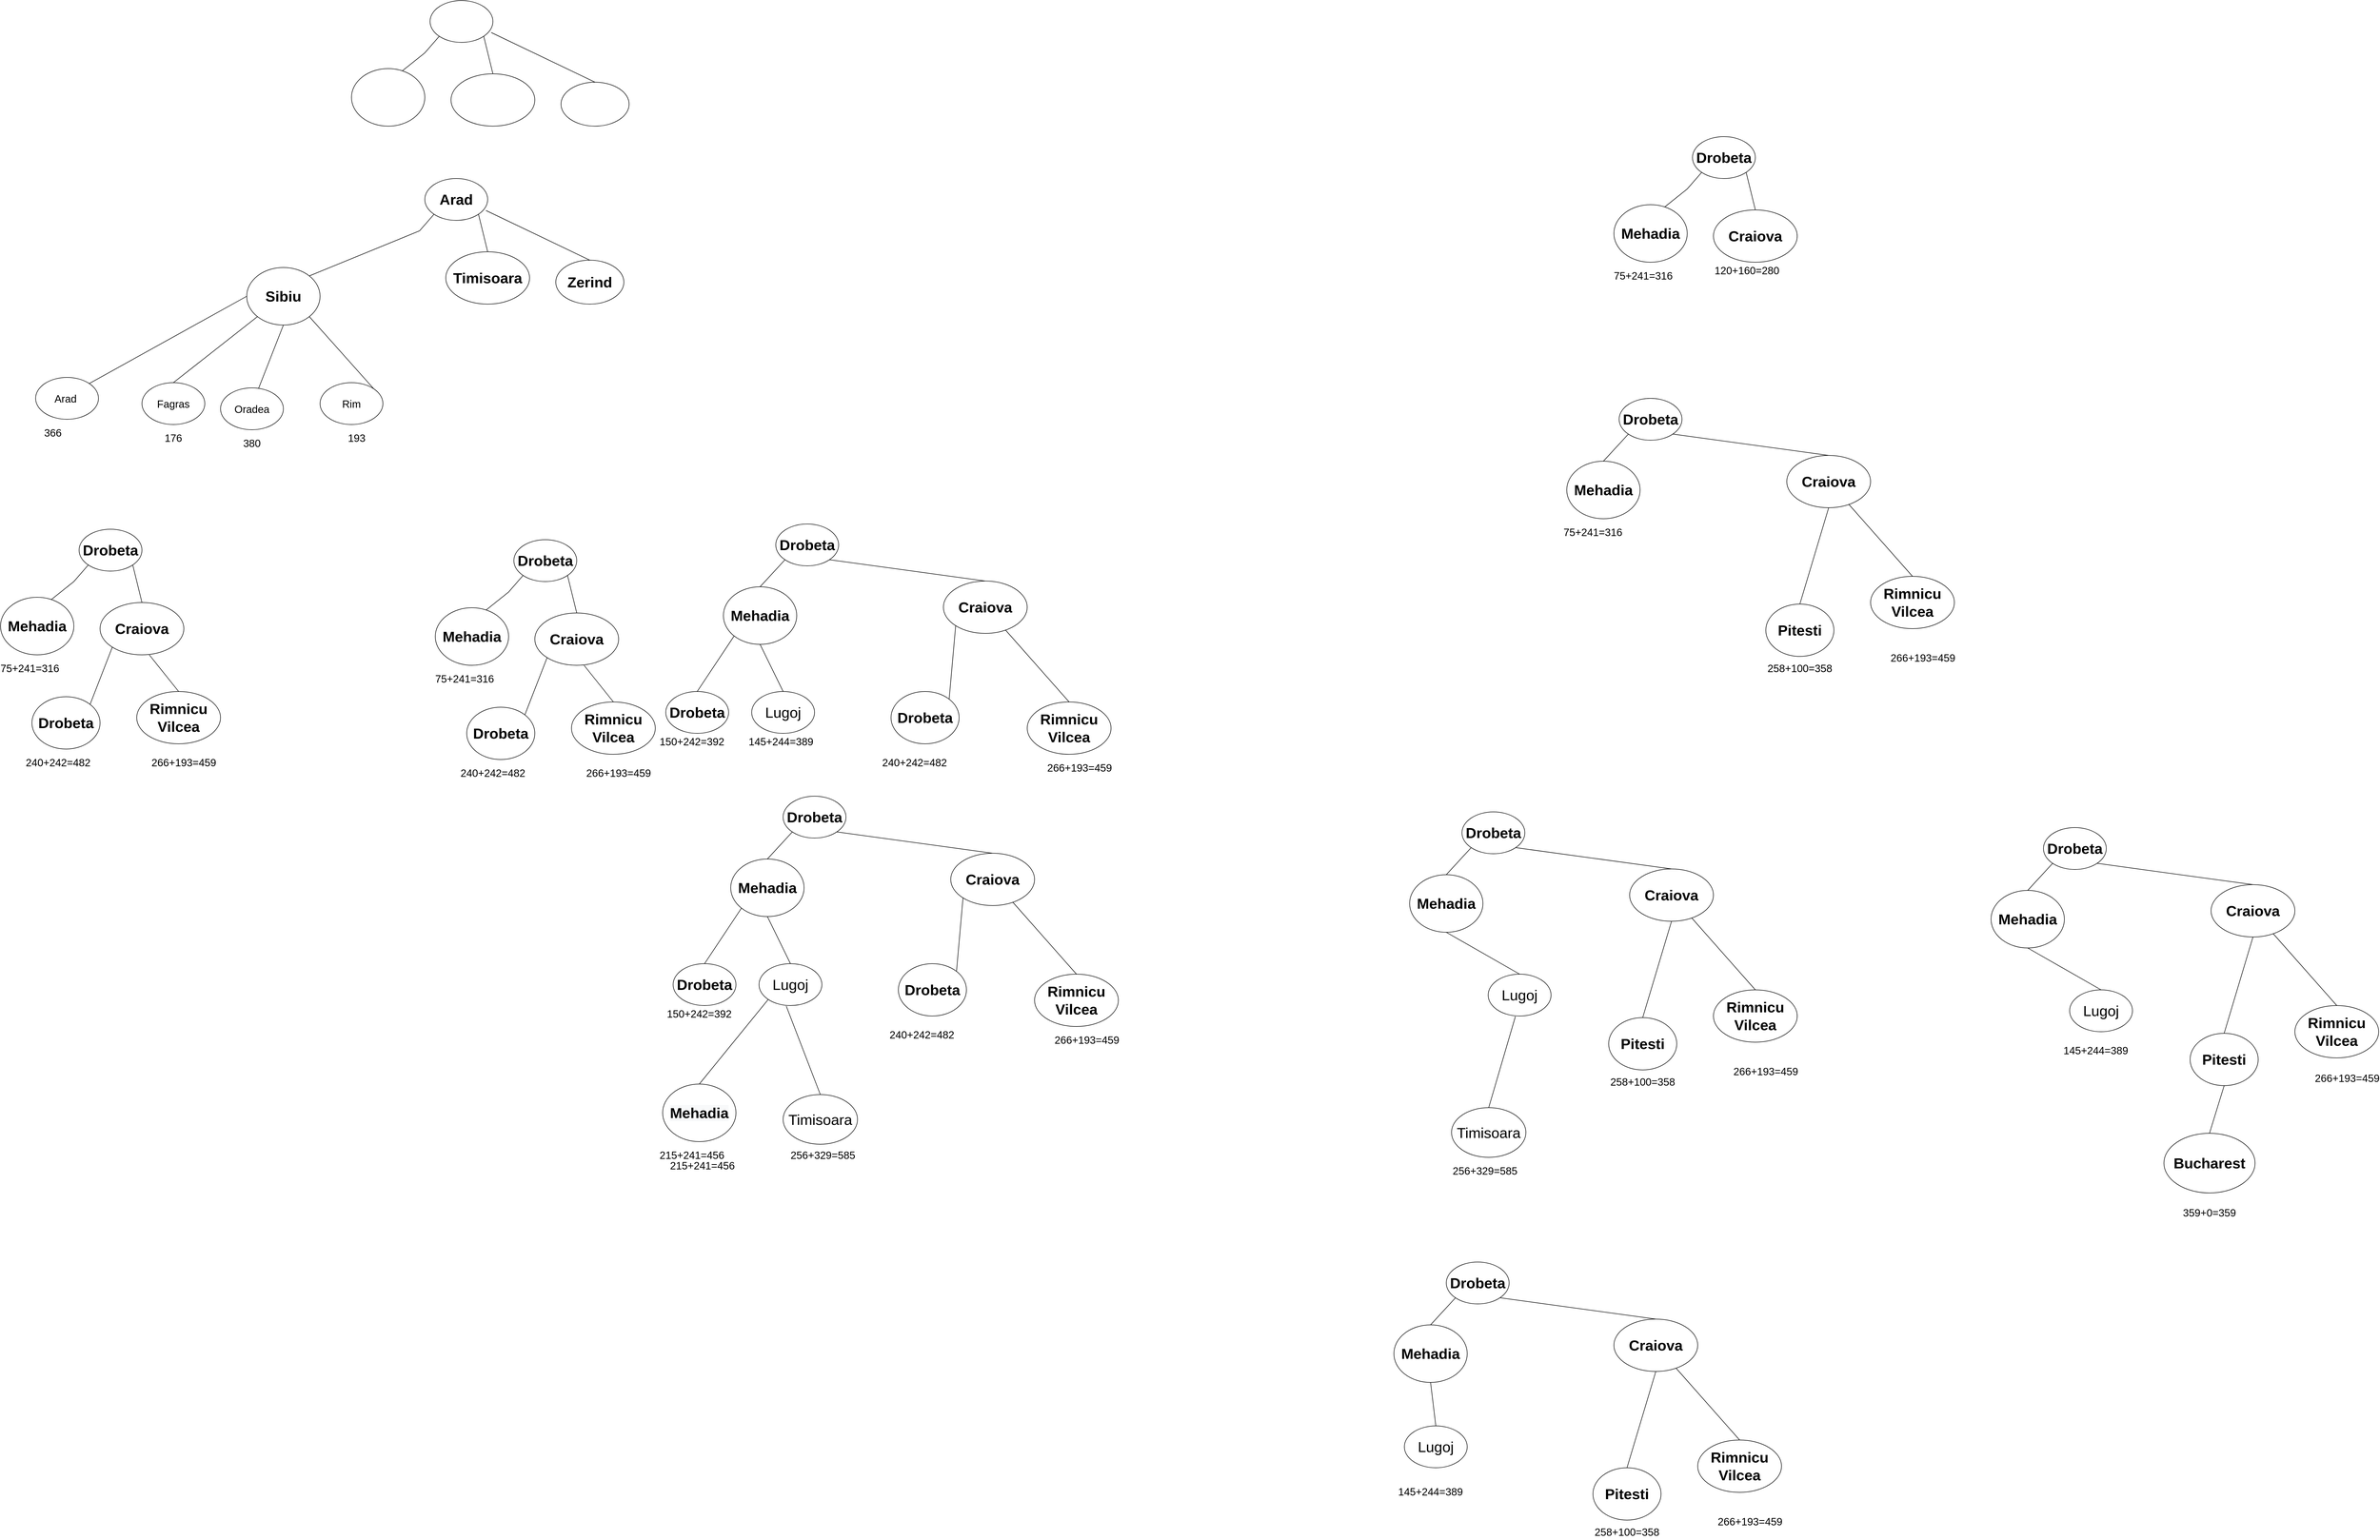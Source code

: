 <mxfile version="17.5.0" type="github">
  <diagram id="gEjERgKf5OfBZat1bvdT" name="Page-1">
    <mxGraphModel dx="2782" dy="1170" grid="1" gridSize="10" guides="1" tooltips="1" connect="1" arrows="1" fold="1" page="1" pageScale="1" pageWidth="827" pageHeight="1169" math="0" shadow="0">
      <root>
        <mxCell id="0" />
        <mxCell id="1" parent="0" />
        <mxCell id="YMlBzqVmozhn6zE5V56M-1" value="" style="ellipse;whiteSpace=wrap;html=1;strokeWidth=1;fontSize=28;fontStyle=1" vertex="1" parent="1">
          <mxGeometry x="340" y="60" width="120" height="80" as="geometry" />
        </mxCell>
        <mxCell id="YMlBzqVmozhn6zE5V56M-4" value="" style="endArrow=none;html=1;rounded=0;entryX=0;entryY=1;entryDx=0;entryDy=0;strokeWidth=1;fontSize=28;fontStyle=1" edge="1" parent="1" target="YMlBzqVmozhn6zE5V56M-1">
          <mxGeometry width="50" height="50" relative="1" as="geometry">
            <mxPoint x="280" y="200" as="sourcePoint" />
            <mxPoint x="430" y="220" as="targetPoint" />
            <Array as="points">
              <mxPoint x="330" y="160" />
            </Array>
          </mxGeometry>
        </mxCell>
        <mxCell id="YMlBzqVmozhn6zE5V56M-5" value="" style="ellipse;whiteSpace=wrap;html=1;strokeWidth=1;fontSize=28;fontStyle=1" vertex="1" parent="1">
          <mxGeometry x="190" y="190" width="140" height="110" as="geometry" />
        </mxCell>
        <mxCell id="YMlBzqVmozhn6zE5V56M-6" value="" style="endArrow=none;html=1;rounded=0;entryX=1;entryY=1;entryDx=0;entryDy=0;strokeWidth=1;fontSize=28;fontStyle=1;exitX=0.5;exitY=0;exitDx=0;exitDy=0;" edge="1" parent="1" source="YMlBzqVmozhn6zE5V56M-7" target="YMlBzqVmozhn6zE5V56M-1">
          <mxGeometry width="50" height="50" relative="1" as="geometry">
            <mxPoint x="520" y="210" as="sourcePoint" />
            <mxPoint x="430" y="220" as="targetPoint" />
          </mxGeometry>
        </mxCell>
        <mxCell id="YMlBzqVmozhn6zE5V56M-7" value="" style="ellipse;whiteSpace=wrap;html=1;strokeWidth=1;fontSize=28;fontStyle=1" vertex="1" parent="1">
          <mxGeometry x="380" y="200" width="160" height="100" as="geometry" />
        </mxCell>
        <mxCell id="YMlBzqVmozhn6zE5V56M-14" value="" style="ellipse;whiteSpace=wrap;html=1;strokeWidth=1;fontSize=28;fontStyle=1" vertex="1" parent="1">
          <mxGeometry x="590" y="216.02" width="130" height="83.98" as="geometry" />
        </mxCell>
        <mxCell id="YMlBzqVmozhn6zE5V56M-15" value="" style="endArrow=none;html=1;rounded=0;entryX=0.973;entryY=0.764;entryDx=0;entryDy=0;exitX=0.5;exitY=0;exitDx=0;exitDy=0;strokeWidth=1;fontSize=28;fontStyle=1;entryPerimeter=0;" edge="1" parent="1" source="YMlBzqVmozhn6zE5V56M-14" target="YMlBzqVmozhn6zE5V56M-1">
          <mxGeometry width="50" height="50" relative="1" as="geometry">
            <mxPoint x="790" y="256.02" as="sourcePoint" />
            <mxPoint x="730.621" y="190.004" as="targetPoint" />
          </mxGeometry>
        </mxCell>
        <mxCell id="YMlBzqVmozhn6zE5V56M-31" value="&lt;span style=&quot;font-size: 28px;&quot;&gt;&lt;font style=&quot;font-size: 28px;&quot;&gt;Arad&lt;/font&gt;&lt;/span&gt;" style="ellipse;whiteSpace=wrap;html=1;strokeWidth=1;fontSize=28;fontStyle=1" vertex="1" parent="1">
          <mxGeometry x="330" y="400" width="120" height="80" as="geometry" />
        </mxCell>
        <mxCell id="YMlBzqVmozhn6zE5V56M-32" value="" style="endArrow=none;html=1;rounded=0;entryX=0;entryY=1;entryDx=0;entryDy=0;strokeWidth=1;fontSize=28;fontStyle=1;exitX=1;exitY=0;exitDx=0;exitDy=0;" edge="1" parent="1" target="YMlBzqVmozhn6zE5V56M-31" source="YMlBzqVmozhn6zE5V56M-33">
          <mxGeometry width="50" height="50" relative="1" as="geometry">
            <mxPoint x="270" y="540" as="sourcePoint" />
            <mxPoint x="420" y="560" as="targetPoint" />
            <Array as="points">
              <mxPoint x="320" y="500" />
            </Array>
          </mxGeometry>
        </mxCell>
        <mxCell id="YMlBzqVmozhn6zE5V56M-33" value="Sibiu" style="ellipse;whiteSpace=wrap;html=1;strokeWidth=1;fontSize=28;fontStyle=1" vertex="1" parent="1">
          <mxGeometry x="-10" y="570" width="140" height="110" as="geometry" />
        </mxCell>
        <mxCell id="YMlBzqVmozhn6zE5V56M-34" value="" style="endArrow=none;html=1;rounded=0;entryX=1;entryY=1;entryDx=0;entryDy=0;strokeWidth=1;fontSize=28;fontStyle=1;exitX=0.5;exitY=0;exitDx=0;exitDy=0;" edge="1" parent="1" source="YMlBzqVmozhn6zE5V56M-35" target="YMlBzqVmozhn6zE5V56M-31">
          <mxGeometry width="50" height="50" relative="1" as="geometry">
            <mxPoint x="510" y="550" as="sourcePoint" />
            <mxPoint x="420" y="560" as="targetPoint" />
          </mxGeometry>
        </mxCell>
        <mxCell id="YMlBzqVmozhn6zE5V56M-35" value="Timisoara" style="ellipse;whiteSpace=wrap;html=1;strokeWidth=1;fontSize=28;fontStyle=1" vertex="1" parent="1">
          <mxGeometry x="370" y="540" width="160" height="100" as="geometry" />
        </mxCell>
        <mxCell id="YMlBzqVmozhn6zE5V56M-36" value="Zerind" style="ellipse;whiteSpace=wrap;html=1;strokeWidth=1;fontSize=28;fontStyle=1" vertex="1" parent="1">
          <mxGeometry x="580" y="556.02" width="130" height="83.98" as="geometry" />
        </mxCell>
        <mxCell id="YMlBzqVmozhn6zE5V56M-37" value="" style="endArrow=none;html=1;rounded=0;entryX=0.973;entryY=0.764;entryDx=0;entryDy=0;exitX=0.5;exitY=0;exitDx=0;exitDy=0;strokeWidth=1;fontSize=28;fontStyle=1;entryPerimeter=0;" edge="1" parent="1" source="YMlBzqVmozhn6zE5V56M-36" target="YMlBzqVmozhn6zE5V56M-31">
          <mxGeometry width="50" height="50" relative="1" as="geometry">
            <mxPoint x="780" y="596.02" as="sourcePoint" />
            <mxPoint x="720.621" y="530.004" as="targetPoint" />
          </mxGeometry>
        </mxCell>
        <mxCell id="YMlBzqVmozhn6zE5V56M-41" value="" style="endArrow=none;html=1;rounded=0;fontSize=20;strokeWidth=1;entryX=0;entryY=0.5;entryDx=0;entryDy=0;exitX=1;exitY=0;exitDx=0;exitDy=0;" edge="1" parent="1" source="YMlBzqVmozhn6zE5V56M-42" target="YMlBzqVmozhn6zE5V56M-33">
          <mxGeometry width="50" height="50" relative="1" as="geometry">
            <mxPoint x="110" y="710" as="sourcePoint" />
            <mxPoint x="450" y="630" as="targetPoint" />
          </mxGeometry>
        </mxCell>
        <mxCell id="YMlBzqVmozhn6zE5V56M-42" value="Arad&amp;nbsp;" style="ellipse;whiteSpace=wrap;html=1;fontSize=20;strokeWidth=1;" vertex="1" parent="1">
          <mxGeometry x="-413" y="780" width="120" height="80" as="geometry" />
        </mxCell>
        <mxCell id="YMlBzqVmozhn6zE5V56M-43" value="" style="endArrow=none;html=1;rounded=0;fontSize=20;strokeWidth=1;entryX=0.5;entryY=1;entryDx=0;entryDy=0;exitX=0.604;exitY=0.018;exitDx=0;exitDy=0;exitPerimeter=0;" edge="1" parent="1" source="YMlBzqVmozhn6zE5V56M-44" target="YMlBzqVmozhn6zE5V56M-33">
          <mxGeometry width="50" height="50" relative="1" as="geometry">
            <mxPoint x="210" y="748.05" as="sourcePoint" />
            <mxPoint x="300.503" y="661.941" as="targetPoint" />
          </mxGeometry>
        </mxCell>
        <mxCell id="YMlBzqVmozhn6zE5V56M-44" value="Oradea" style="ellipse;whiteSpace=wrap;html=1;fontSize=20;strokeWidth=1;" vertex="1" parent="1">
          <mxGeometry x="-60" y="800.0" width="120" height="80" as="geometry" />
        </mxCell>
        <mxCell id="YMlBzqVmozhn6zE5V56M-45" value="" style="endArrow=none;html=1;rounded=0;fontSize=20;strokeWidth=1;entryX=0;entryY=1;entryDx=0;entryDy=0;exitX=0.5;exitY=0;exitDx=0;exitDy=0;" edge="1" parent="1" source="YMlBzqVmozhn6zE5V56M-46" target="YMlBzqVmozhn6zE5V56M-33">
          <mxGeometry width="50" height="50" relative="1" as="geometry">
            <mxPoint x="130" y="730" as="sourcePoint" />
            <mxPoint x="220.503" y="643.891" as="targetPoint" />
          </mxGeometry>
        </mxCell>
        <mxCell id="YMlBzqVmozhn6zE5V56M-46" value="Fagras" style="ellipse;whiteSpace=wrap;html=1;fontSize=20;strokeWidth=1;" vertex="1" parent="1">
          <mxGeometry x="-210" y="790" width="120" height="80" as="geometry" />
        </mxCell>
        <mxCell id="YMlBzqVmozhn6zE5V56M-47" value="" style="endArrow=none;html=1;rounded=0;fontSize=20;strokeWidth=1;entryX=1;entryY=1;entryDx=0;entryDy=0;exitX=1;exitY=0;exitDx=0;exitDy=0;" edge="1" parent="1" source="YMlBzqVmozhn6zE5V56M-48" target="YMlBzqVmozhn6zE5V56M-33">
          <mxGeometry width="50" height="50" relative="1" as="geometry">
            <mxPoint x="449.5" y="756.11" as="sourcePoint" />
            <mxPoint x="540.003" y="670.001" as="targetPoint" />
          </mxGeometry>
        </mxCell>
        <mxCell id="YMlBzqVmozhn6zE5V56M-48" value="Rim" style="ellipse;whiteSpace=wrap;html=1;fontSize=20;strokeWidth=1;" vertex="1" parent="1">
          <mxGeometry x="130" y="790" width="120" height="80" as="geometry" />
        </mxCell>
        <mxCell id="YMlBzqVmozhn6zE5V56M-49" value="366" style="text;html=1;strokeColor=none;fillColor=none;align=center;verticalAlign=middle;whiteSpace=wrap;rounded=0;fontSize=20;" vertex="1" parent="1">
          <mxGeometry x="-410" y="870" width="60" height="30" as="geometry" />
        </mxCell>
        <mxCell id="YMlBzqVmozhn6zE5V56M-50" value="176" style="text;html=1;strokeColor=none;fillColor=none;align=center;verticalAlign=middle;whiteSpace=wrap;rounded=0;fontSize=20;" vertex="1" parent="1">
          <mxGeometry x="-180" y="880" width="60" height="30" as="geometry" />
        </mxCell>
        <mxCell id="YMlBzqVmozhn6zE5V56M-51" value="380" style="text;html=1;strokeColor=none;fillColor=none;align=center;verticalAlign=middle;whiteSpace=wrap;rounded=0;fontSize=20;" vertex="1" parent="1">
          <mxGeometry x="-30" y="890" width="60" height="30" as="geometry" />
        </mxCell>
        <mxCell id="YMlBzqVmozhn6zE5V56M-52" value="193" style="text;html=1;strokeColor=none;fillColor=none;align=center;verticalAlign=middle;whiteSpace=wrap;rounded=0;fontSize=20;" vertex="1" parent="1">
          <mxGeometry x="170" y="880" width="60" height="30" as="geometry" />
        </mxCell>
        <mxCell id="YMlBzqVmozhn6zE5V56M-63" value="&lt;span style=&quot;font-size: 28px&quot;&gt;&lt;font style=&quot;font-size: 28px&quot;&gt;Drobeta&lt;/font&gt;&lt;/span&gt;" style="ellipse;whiteSpace=wrap;html=1;strokeWidth=1;fontSize=28;fontStyle=1" vertex="1" parent="1">
          <mxGeometry x="500" y="1090" width="120" height="80" as="geometry" />
        </mxCell>
        <mxCell id="YMlBzqVmozhn6zE5V56M-64" value="" style="endArrow=none;html=1;rounded=0;entryX=0;entryY=1;entryDx=0;entryDy=0;strokeWidth=1;fontSize=28;fontStyle=1" edge="1" parent="1" target="YMlBzqVmozhn6zE5V56M-63">
          <mxGeometry width="50" height="50" relative="1" as="geometry">
            <mxPoint x="440" y="1230" as="sourcePoint" />
            <mxPoint x="590" y="1250" as="targetPoint" />
            <Array as="points">
              <mxPoint x="490" y="1190" />
            </Array>
          </mxGeometry>
        </mxCell>
        <mxCell id="YMlBzqVmozhn6zE5V56M-65" value="Mehadia" style="ellipse;whiteSpace=wrap;html=1;strokeWidth=1;fontSize=28;fontStyle=1" vertex="1" parent="1">
          <mxGeometry x="350" y="1220" width="140" height="110" as="geometry" />
        </mxCell>
        <mxCell id="YMlBzqVmozhn6zE5V56M-66" value="" style="endArrow=none;html=1;rounded=0;entryX=1;entryY=1;entryDx=0;entryDy=0;strokeWidth=1;fontSize=28;fontStyle=1;exitX=0.5;exitY=0;exitDx=0;exitDy=0;" edge="1" parent="1" source="YMlBzqVmozhn6zE5V56M-67" target="YMlBzqVmozhn6zE5V56M-63">
          <mxGeometry width="50" height="50" relative="1" as="geometry">
            <mxPoint x="680" y="1240" as="sourcePoint" />
            <mxPoint x="590" y="1250" as="targetPoint" />
          </mxGeometry>
        </mxCell>
        <mxCell id="YMlBzqVmozhn6zE5V56M-67" value="Craiova" style="ellipse;whiteSpace=wrap;html=1;strokeWidth=1;fontSize=28;fontStyle=1" vertex="1" parent="1">
          <mxGeometry x="540" y="1230" width="160" height="100" as="geometry" />
        </mxCell>
        <mxCell id="YMlBzqVmozhn6zE5V56M-68" value="75+241=316" style="text;html=1;strokeColor=none;fillColor=none;align=center;verticalAlign=middle;whiteSpace=wrap;rounded=0;fontSize=20;" vertex="1" parent="1">
          <mxGeometry x="376" y="1340" width="60" height="30" as="geometry" />
        </mxCell>
        <mxCell id="YMlBzqVmozhn6zE5V56M-69" value="&lt;span style=&quot;color: rgba(0 , 0 , 0 , 0) ; font-family: monospace ; font-size: 0px&quot;&gt;%3CmxGraphModel%3E%3Croot%3E%3CmxCell%20id%3D%220%22%2F%3E%3CmxCell%20id%3D%221%22%20parent%3D%220%22%2F%3E%3CmxCell%20id%3D%222%22%20value%3D%22%26lt%3Bspan%20style%3D%26quot%3Bfont-size%3A%2028px%26quot%3B%26gt%3B%26lt%3Bfont%20style%3D%26quot%3Bfont-size%3A%2028px%26quot%3B%26gt%3BDrobeta%26lt%3B%2Ffont%26gt%3B%26lt%3B%2Fspan%26gt%3B%22%20style%3D%22ellipse%3BwhiteSpace%3Dwrap%3Bhtml%3D1%3BstrokeWidth%3D1%3BfontSize%3D28%3BfontStyle%3D1%22%20vertex%3D%221%22%20parent%3D%221%22%3E%3CmxGeometry%20x%3D%2294%22%20y%3D%221090%22%20width%3D%22120%22%20height%3D%2280%22%20as%3D%22geometry%22%2F%3E%3C%2FmxCell%3E%3CmxCell%20id%3D%223%22%20value%3D%22%22%20style%3D%22endArrow%3Dnone%3Bhtml%3D1%3Brounded%3D0%3BentryX%3D0%3BentryY%3D1%3BentryDx%3D0%3BentryDy%3D0%3BstrokeWidth%3D1%3BfontSize%3D28%3BfontStyle%3D1%22%20edge%3D%221%22%20target%3D%222%22%20parent%3D%221%22%3E%3CmxGeometry%20width%3D%2250%22%20height%3D%2250%22%20relative%3D%221%22%20as%3D%22geometry%22%3E%3CmxPoint%20x%3D%2234%22%20y%3D%221230%22%20as%3D%22sourcePoint%22%2F%3E%3CmxPoint%20x%3D%22184%22%20y%3D%221250%22%20as%3D%22targetPoint%22%2F%3E%3CArray%20as%3D%22points%22%3E%3CmxPoint%20x%3D%2284%22%20y%3D%221190%22%2F%3E%3C%2FArray%3E%3C%2FmxGeometry%3E%3C%2FmxCell%3E%3CmxCell%20id%3D%224%22%20value%3D%22Mehadia%22%20style%3D%22ellipse%3BwhiteSpace%3Dwrap%3Bhtml%3D1%3BstrokeWidth%3D1%3BfontSize%3D28%3BfontStyle%3D1%22%20vertex%3D%221%22%20parent%3D%221%22%3E%3CmxGeometry%20x%3D%22-56%22%20y%3D%221220%22%20width%3D%22140%22%20height%3D%22110%22%20as%3D%22geometry%22%2F%3E%3C%2FmxCell%3E%3CmxCell%20id%3D%225%22%20value%3D%22%22%20style%3D%22endArrow%3Dnone%3Bhtml%3D1%3Brounded%3D0%3BentryX%3D1%3BentryY%3D1%3BentryDx%3D0%3BentryDy%3D0%3BstrokeWidth%3D1%3BfontSize%3D28%3BfontStyle%3D1%3BexitX%3D0.5%3BexitY%3D0%3BexitDx%3D0%3BexitDy%3D0%3B%22%20edge%3D%221%22%20source%3D%226%22%20target%3D%222%22%20parent%3D%221%22%3E%3CmxGeometry%20width%3D%2250%22%20height%3D%2250%22%20relative%3D%221%22%20as%3D%22geometry%22%3E%3CmxPoint%20x%3D%22274%22%20y%3D%221240%22%20as%3D%22sourcePoint%22%2F%3E%3CmxPoint%20x%3D%22184%22%20y%3D%221250%22%20as%3D%22targetPoint%22%2F%3E%3C%2FmxGeometry%3E%3C%2FmxCell%3E%3CmxCell%20id%3D%226%22%20value%3D%22Craiova%22%20style%3D%22ellipse%3BwhiteSpace%3Dwrap%3Bhtml%3D1%3BstrokeWidth%3D1%3BfontSize%3D28%3BfontStyle%3D1%22%20vertex%3D%221%22%20parent%3D%221%22%3E%3CmxGeometry%20x%3D%22134%22%20y%3D%221230%22%20width%3D%22160%22%20height%3D%22100%22%20as%3D%22geometry%22%2F%3E%3C%2FmxCell%3E%3CmxCell%20id%3D%227%22%20value%3D%2275%2B241%3D316%22%20style%3D%22text%3Bhtml%3D1%3BstrokeColor%3Dnone%3BfillColor%3Dnone%3Balign%3Dcenter%3BverticalAlign%3Dmiddle%3BwhiteSpace%3Dwrap%3Brounded%3D0%3BfontSize%3D20%3B%22%20vertex%3D%221%22%20parent%3D%221%22%3E%3CmxGeometry%20x%3D%22-30%22%20y%3D%221340%22%20width%3D%2260%22%20height%3D%2230%22%20as%3D%22geometry%22%2F%3E%3C%2FmxCell%3E%3CmxCell%20id%3D%228%22%20value%3D%22120%2B160%3D280%22%20style%3D%22text%3Bhtml%3D1%3BstrokeColor%3Dnone%3BfillColor%3Dnone%3Balign%3Dcenter%3BverticalAlign%3Dmiddle%3BwhiteSpace%3Dwrap%3Brounded%3D0%3BfontSize%3D20%3B%22%20vertex%3D%221%22%20parent%3D%221%22%3E%3CmxGeometry%20x%3D%22168%22%20y%3D%221330%22%20width%3D%2260%22%20height%3D%2230%22%20as%3D%22geometry%22%2F%3E%3C%2FmxCell%3E%3C%2Froot%3E%3C%2FmxGraphModel%3E&lt;/span&gt;" style="text;html=1;strokeColor=none;fillColor=none;align=center;verticalAlign=middle;whiteSpace=wrap;rounded=0;fontSize=20;" vertex="1" parent="1">
          <mxGeometry x="574" y="1330" width="60" height="30" as="geometry" />
        </mxCell>
        <mxCell id="YMlBzqVmozhn6zE5V56M-72" value="Drobeta" style="ellipse;whiteSpace=wrap;html=1;strokeWidth=1;fontSize=28;fontStyle=1" vertex="1" parent="1">
          <mxGeometry x="410" y="1410" width="130" height="100" as="geometry" />
        </mxCell>
        <mxCell id="YMlBzqVmozhn6zE5V56M-73" value="" style="endArrow=none;html=1;rounded=0;entryX=1;entryY=0;entryDx=0;entryDy=0;strokeWidth=1;fontSize=28;fontStyle=1;exitX=0.5;exitY=0;exitDx=0;exitDy=0;" edge="1" parent="1" source="YMlBzqVmozhn6zE5V56M-74" target="YMlBzqVmozhn6zE5V56M-69">
          <mxGeometry width="50" height="50" relative="1" as="geometry">
            <mxPoint x="690" y="1500" as="sourcePoint" />
            <mxPoint x="612.426" y="1418.284" as="targetPoint" />
          </mxGeometry>
        </mxCell>
        <mxCell id="YMlBzqVmozhn6zE5V56M-74" value="Rimnicu Vilcea" style="ellipse;whiteSpace=wrap;html=1;strokeWidth=1;fontSize=28;fontStyle=1" vertex="1" parent="1">
          <mxGeometry x="610" y="1400" width="160" height="100" as="geometry" />
        </mxCell>
        <mxCell id="YMlBzqVmozhn6zE5V56M-75" value="240+242=482" style="text;html=1;strokeColor=none;fillColor=none;align=center;verticalAlign=middle;whiteSpace=wrap;rounded=0;fontSize=20;" vertex="1" parent="1">
          <mxGeometry x="430" y="1520" width="60" height="30" as="geometry" />
        </mxCell>
        <mxCell id="YMlBzqVmozhn6zE5V56M-76" value="266+193=459" style="text;html=1;strokeColor=none;fillColor=none;align=center;verticalAlign=middle;whiteSpace=wrap;rounded=0;fontSize=20;" vertex="1" parent="1">
          <mxGeometry x="670" y="1520" width="60" height="30" as="geometry" />
        </mxCell>
        <mxCell id="YMlBzqVmozhn6zE5V56M-77" value="" style="endArrow=none;html=1;rounded=0;strokeWidth=1;fontSize=28;fontStyle=1;exitX=1;exitY=0;exitDx=0;exitDy=0;entryX=0;entryY=1;entryDx=0;entryDy=0;" edge="1" parent="1" source="YMlBzqVmozhn6zE5V56M-72" target="YMlBzqVmozhn6zE5V56M-67">
          <mxGeometry width="50" height="50" relative="1" as="geometry">
            <mxPoint x="606" y="1440" as="sourcePoint" />
            <mxPoint x="560" y="1320" as="targetPoint" />
          </mxGeometry>
        </mxCell>
        <mxCell id="YMlBzqVmozhn6zE5V56M-79" value="&lt;span style=&quot;font-size: 28px&quot;&gt;&lt;font style=&quot;font-size: 28px&quot;&gt;Drobeta&lt;/font&gt;&lt;/span&gt;" style="ellipse;whiteSpace=wrap;html=1;strokeWidth=1;fontSize=28;fontStyle=1" vertex="1" parent="1">
          <mxGeometry x="-330" y="1070" width="120" height="80" as="geometry" />
        </mxCell>
        <mxCell id="YMlBzqVmozhn6zE5V56M-80" value="" style="endArrow=none;html=1;rounded=0;entryX=0;entryY=1;entryDx=0;entryDy=0;strokeWidth=1;fontSize=28;fontStyle=1" edge="1" parent="1" target="YMlBzqVmozhn6zE5V56M-79">
          <mxGeometry width="50" height="50" relative="1" as="geometry">
            <mxPoint x="-390" y="1210" as="sourcePoint" />
            <mxPoint x="-240" y="1230" as="targetPoint" />
            <Array as="points">
              <mxPoint x="-340" y="1170" />
            </Array>
          </mxGeometry>
        </mxCell>
        <mxCell id="YMlBzqVmozhn6zE5V56M-81" value="Mehadia" style="ellipse;whiteSpace=wrap;html=1;strokeWidth=1;fontSize=28;fontStyle=1" vertex="1" parent="1">
          <mxGeometry x="-480" y="1200" width="140" height="110" as="geometry" />
        </mxCell>
        <mxCell id="YMlBzqVmozhn6zE5V56M-82" value="" style="endArrow=none;html=1;rounded=0;entryX=1;entryY=1;entryDx=0;entryDy=0;strokeWidth=1;fontSize=28;fontStyle=1;exitX=0.5;exitY=0;exitDx=0;exitDy=0;" edge="1" parent="1" source="YMlBzqVmozhn6zE5V56M-83" target="YMlBzqVmozhn6zE5V56M-79">
          <mxGeometry width="50" height="50" relative="1" as="geometry">
            <mxPoint x="-150" y="1220" as="sourcePoint" />
            <mxPoint x="-240" y="1230" as="targetPoint" />
          </mxGeometry>
        </mxCell>
        <mxCell id="YMlBzqVmozhn6zE5V56M-83" value="Craiova" style="ellipse;whiteSpace=wrap;html=1;strokeWidth=1;fontSize=28;fontStyle=1" vertex="1" parent="1">
          <mxGeometry x="-290" y="1210" width="160" height="100" as="geometry" />
        </mxCell>
        <mxCell id="YMlBzqVmozhn6zE5V56M-84" value="75+241=316" style="text;html=1;strokeColor=none;fillColor=none;align=center;verticalAlign=middle;whiteSpace=wrap;rounded=0;fontSize=20;" vertex="1" parent="1">
          <mxGeometry x="-454" y="1320" width="60" height="30" as="geometry" />
        </mxCell>
        <mxCell id="YMlBzqVmozhn6zE5V56M-85" value="&lt;span style=&quot;color: rgba(0 , 0 , 0 , 0) ; font-family: monospace ; font-size: 0px&quot;&gt;%3CmxGraphModel%3E%3Croot%3E%3CmxCell%20id%3D%220%22%2F%3E%3CmxCell%20id%3D%221%22%20parent%3D%220%22%2F%3E%3CmxCell%20id%3D%222%22%20value%3D%22%26lt%3Bspan%20style%3D%26quot%3Bfont-size%3A%2028px%26quot%3B%26gt%3B%26lt%3Bfont%20style%3D%26quot%3Bfont-size%3A%2028px%26quot%3B%26gt%3BDrobeta%26lt%3B%2Ffont%26gt%3B%26lt%3B%2Fspan%26gt%3B%22%20style%3D%22ellipse%3BwhiteSpace%3Dwrap%3Bhtml%3D1%3BstrokeWidth%3D1%3BfontSize%3D28%3BfontStyle%3D1%22%20vertex%3D%221%22%20parent%3D%221%22%3E%3CmxGeometry%20x%3D%2294%22%20y%3D%221090%22%20width%3D%22120%22%20height%3D%2280%22%20as%3D%22geometry%22%2F%3E%3C%2FmxCell%3E%3CmxCell%20id%3D%223%22%20value%3D%22%22%20style%3D%22endArrow%3Dnone%3Bhtml%3D1%3Brounded%3D0%3BentryX%3D0%3BentryY%3D1%3BentryDx%3D0%3BentryDy%3D0%3BstrokeWidth%3D1%3BfontSize%3D28%3BfontStyle%3D1%22%20edge%3D%221%22%20target%3D%222%22%20parent%3D%221%22%3E%3CmxGeometry%20width%3D%2250%22%20height%3D%2250%22%20relative%3D%221%22%20as%3D%22geometry%22%3E%3CmxPoint%20x%3D%2234%22%20y%3D%221230%22%20as%3D%22sourcePoint%22%2F%3E%3CmxPoint%20x%3D%22184%22%20y%3D%221250%22%20as%3D%22targetPoint%22%2F%3E%3CArray%20as%3D%22points%22%3E%3CmxPoint%20x%3D%2284%22%20y%3D%221190%22%2F%3E%3C%2FArray%3E%3C%2FmxGeometry%3E%3C%2FmxCell%3E%3CmxCell%20id%3D%224%22%20value%3D%22Mehadia%22%20style%3D%22ellipse%3BwhiteSpace%3Dwrap%3Bhtml%3D1%3BstrokeWidth%3D1%3BfontSize%3D28%3BfontStyle%3D1%22%20vertex%3D%221%22%20parent%3D%221%22%3E%3CmxGeometry%20x%3D%22-56%22%20y%3D%221220%22%20width%3D%22140%22%20height%3D%22110%22%20as%3D%22geometry%22%2F%3E%3C%2FmxCell%3E%3CmxCell%20id%3D%225%22%20value%3D%22%22%20style%3D%22endArrow%3Dnone%3Bhtml%3D1%3Brounded%3D0%3BentryX%3D1%3BentryY%3D1%3BentryDx%3D0%3BentryDy%3D0%3BstrokeWidth%3D1%3BfontSize%3D28%3BfontStyle%3D1%3BexitX%3D0.5%3BexitY%3D0%3BexitDx%3D0%3BexitDy%3D0%3B%22%20edge%3D%221%22%20source%3D%226%22%20target%3D%222%22%20parent%3D%221%22%3E%3CmxGeometry%20width%3D%2250%22%20height%3D%2250%22%20relative%3D%221%22%20as%3D%22geometry%22%3E%3CmxPoint%20x%3D%22274%22%20y%3D%221240%22%20as%3D%22sourcePoint%22%2F%3E%3CmxPoint%20x%3D%22184%22%20y%3D%221250%22%20as%3D%22targetPoint%22%2F%3E%3C%2FmxGeometry%3E%3C%2FmxCell%3E%3CmxCell%20id%3D%226%22%20value%3D%22Craiova%22%20style%3D%22ellipse%3BwhiteSpace%3Dwrap%3Bhtml%3D1%3BstrokeWidth%3D1%3BfontSize%3D28%3BfontStyle%3D1%22%20vertex%3D%221%22%20parent%3D%221%22%3E%3CmxGeometry%20x%3D%22134%22%20y%3D%221230%22%20width%3D%22160%22%20height%3D%22100%22%20as%3D%22geometry%22%2F%3E%3C%2FmxCell%3E%3CmxCell%20id%3D%227%22%20value%3D%2275%2B241%3D316%22%20style%3D%22text%3Bhtml%3D1%3BstrokeColor%3Dnone%3BfillColor%3Dnone%3Balign%3Dcenter%3BverticalAlign%3Dmiddle%3BwhiteSpace%3Dwrap%3Brounded%3D0%3BfontSize%3D20%3B%22%20vertex%3D%221%22%20parent%3D%221%22%3E%3CmxGeometry%20x%3D%22-30%22%20y%3D%221340%22%20width%3D%2260%22%20height%3D%2230%22%20as%3D%22geometry%22%2F%3E%3C%2FmxCell%3E%3CmxCell%20id%3D%228%22%20value%3D%22120%2B160%3D280%22%20style%3D%22text%3Bhtml%3D1%3BstrokeColor%3Dnone%3BfillColor%3Dnone%3Balign%3Dcenter%3BverticalAlign%3Dmiddle%3BwhiteSpace%3Dwrap%3Brounded%3D0%3BfontSize%3D20%3B%22%20vertex%3D%221%22%20parent%3D%221%22%3E%3CmxGeometry%20x%3D%22168%22%20y%3D%221330%22%20width%3D%2260%22%20height%3D%2230%22%20as%3D%22geometry%22%2F%3E%3C%2FmxCell%3E%3C%2Froot%3E%3C%2FmxGraphModel%3E&lt;/span&gt;" style="text;html=1;strokeColor=none;fillColor=none;align=center;verticalAlign=middle;whiteSpace=wrap;rounded=0;fontSize=20;" vertex="1" parent="1">
          <mxGeometry x="-256" y="1310" width="60" height="30" as="geometry" />
        </mxCell>
        <mxCell id="YMlBzqVmozhn6zE5V56M-86" value="Drobeta" style="ellipse;whiteSpace=wrap;html=1;strokeWidth=1;fontSize=28;fontStyle=1" vertex="1" parent="1">
          <mxGeometry x="-420" y="1390" width="130" height="100" as="geometry" />
        </mxCell>
        <mxCell id="YMlBzqVmozhn6zE5V56M-87" value="" style="endArrow=none;html=1;rounded=0;entryX=1;entryY=0;entryDx=0;entryDy=0;strokeWidth=1;fontSize=28;fontStyle=1;exitX=0.5;exitY=0;exitDx=0;exitDy=0;" edge="1" parent="1" source="YMlBzqVmozhn6zE5V56M-88" target="YMlBzqVmozhn6zE5V56M-85">
          <mxGeometry width="50" height="50" relative="1" as="geometry">
            <mxPoint x="-140" y="1480" as="sourcePoint" />
            <mxPoint x="-217.574" y="1398.284" as="targetPoint" />
          </mxGeometry>
        </mxCell>
        <mxCell id="YMlBzqVmozhn6zE5V56M-88" value="Rimnicu Vilcea" style="ellipse;whiteSpace=wrap;html=1;strokeWidth=1;fontSize=28;fontStyle=1" vertex="1" parent="1">
          <mxGeometry x="-220" y="1380" width="160" height="100" as="geometry" />
        </mxCell>
        <mxCell id="YMlBzqVmozhn6zE5V56M-89" value="240+242=482" style="text;html=1;strokeColor=none;fillColor=none;align=center;verticalAlign=middle;whiteSpace=wrap;rounded=0;fontSize=20;" vertex="1" parent="1">
          <mxGeometry x="-400" y="1500" width="60" height="30" as="geometry" />
        </mxCell>
        <mxCell id="YMlBzqVmozhn6zE5V56M-90" value="266+193=459" style="text;html=1;strokeColor=none;fillColor=none;align=center;verticalAlign=middle;whiteSpace=wrap;rounded=0;fontSize=20;" vertex="1" parent="1">
          <mxGeometry x="-160" y="1500" width="60" height="30" as="geometry" />
        </mxCell>
        <mxCell id="YMlBzqVmozhn6zE5V56M-91" value="" style="endArrow=none;html=1;rounded=0;strokeWidth=1;fontSize=28;fontStyle=1;exitX=1;exitY=0;exitDx=0;exitDy=0;entryX=0;entryY=1;entryDx=0;entryDy=0;" edge="1" parent="1" source="YMlBzqVmozhn6zE5V56M-86" target="YMlBzqVmozhn6zE5V56M-83">
          <mxGeometry width="50" height="50" relative="1" as="geometry">
            <mxPoint x="-224" y="1420" as="sourcePoint" />
            <mxPoint x="-270" y="1300" as="targetPoint" />
          </mxGeometry>
        </mxCell>
        <mxCell id="YMlBzqVmozhn6zE5V56M-92" value="&lt;span style=&quot;font-size: 28px&quot;&gt;&lt;font style=&quot;font-size: 28px&quot;&gt;Drobeta&lt;/font&gt;&lt;/span&gt;" style="ellipse;whiteSpace=wrap;html=1;strokeWidth=1;fontSize=28;fontStyle=1" vertex="1" parent="1">
          <mxGeometry x="1000" y="1060" width="120" height="80" as="geometry" />
        </mxCell>
        <mxCell id="YMlBzqVmozhn6zE5V56M-93" value="" style="endArrow=none;html=1;rounded=0;entryX=0;entryY=1;entryDx=0;entryDy=0;strokeWidth=1;fontSize=28;fontStyle=1;exitX=0.5;exitY=0;exitDx=0;exitDy=0;" edge="1" parent="1" target="YMlBzqVmozhn6zE5V56M-92" source="YMlBzqVmozhn6zE5V56M-94">
          <mxGeometry width="50" height="50" relative="1" as="geometry">
            <mxPoint x="940" y="1200" as="sourcePoint" />
            <mxPoint x="1090" y="1220" as="targetPoint" />
          </mxGeometry>
        </mxCell>
        <mxCell id="YMlBzqVmozhn6zE5V56M-94" value="Mehadia" style="ellipse;whiteSpace=wrap;html=1;strokeWidth=1;fontSize=28;fontStyle=1" vertex="1" parent="1">
          <mxGeometry x="900" y="1180" width="140" height="110" as="geometry" />
        </mxCell>
        <mxCell id="YMlBzqVmozhn6zE5V56M-95" value="" style="endArrow=none;html=1;rounded=0;entryX=1;entryY=1;entryDx=0;entryDy=0;strokeWidth=1;fontSize=28;fontStyle=1;exitX=0.5;exitY=0;exitDx=0;exitDy=0;" edge="1" parent="1" source="YMlBzqVmozhn6zE5V56M-96" target="YMlBzqVmozhn6zE5V56M-92">
          <mxGeometry width="50" height="50" relative="1" as="geometry">
            <mxPoint x="1180" y="1210" as="sourcePoint" />
            <mxPoint x="1090" y="1220" as="targetPoint" />
          </mxGeometry>
        </mxCell>
        <mxCell id="YMlBzqVmozhn6zE5V56M-96" value="Craiova" style="ellipse;whiteSpace=wrap;html=1;strokeWidth=1;fontSize=28;fontStyle=1" vertex="1" parent="1">
          <mxGeometry x="1320" y="1169" width="160" height="100" as="geometry" />
        </mxCell>
        <mxCell id="YMlBzqVmozhn6zE5V56M-98" value="&lt;span style=&quot;color: rgba(0 , 0 , 0 , 0) ; font-family: monospace ; font-size: 0px&quot;&gt;%3CmxGraphModel%3E%3Croot%3E%3CmxCell%20id%3D%220%22%2F%3E%3CmxCell%20id%3D%221%22%20parent%3D%220%22%2F%3E%3CmxCell%20id%3D%222%22%20value%3D%22%26lt%3Bspan%20style%3D%26quot%3Bfont-size%3A%2028px%26quot%3B%26gt%3B%26lt%3Bfont%20style%3D%26quot%3Bfont-size%3A%2028px%26quot%3B%26gt%3BDrobeta%26lt%3B%2Ffont%26gt%3B%26lt%3B%2Fspan%26gt%3B%22%20style%3D%22ellipse%3BwhiteSpace%3Dwrap%3Bhtml%3D1%3BstrokeWidth%3D1%3BfontSize%3D28%3BfontStyle%3D1%22%20vertex%3D%221%22%20parent%3D%221%22%3E%3CmxGeometry%20x%3D%2294%22%20y%3D%221090%22%20width%3D%22120%22%20height%3D%2280%22%20as%3D%22geometry%22%2F%3E%3C%2FmxCell%3E%3CmxCell%20id%3D%223%22%20value%3D%22%22%20style%3D%22endArrow%3Dnone%3Bhtml%3D1%3Brounded%3D0%3BentryX%3D0%3BentryY%3D1%3BentryDx%3D0%3BentryDy%3D0%3BstrokeWidth%3D1%3BfontSize%3D28%3BfontStyle%3D1%22%20edge%3D%221%22%20target%3D%222%22%20parent%3D%221%22%3E%3CmxGeometry%20width%3D%2250%22%20height%3D%2250%22%20relative%3D%221%22%20as%3D%22geometry%22%3E%3CmxPoint%20x%3D%2234%22%20y%3D%221230%22%20as%3D%22sourcePoint%22%2F%3E%3CmxPoint%20x%3D%22184%22%20y%3D%221250%22%20as%3D%22targetPoint%22%2F%3E%3CArray%20as%3D%22points%22%3E%3CmxPoint%20x%3D%2284%22%20y%3D%221190%22%2F%3E%3C%2FArray%3E%3C%2FmxGeometry%3E%3C%2FmxCell%3E%3CmxCell%20id%3D%224%22%20value%3D%22Mehadia%22%20style%3D%22ellipse%3BwhiteSpace%3Dwrap%3Bhtml%3D1%3BstrokeWidth%3D1%3BfontSize%3D28%3BfontStyle%3D1%22%20vertex%3D%221%22%20parent%3D%221%22%3E%3CmxGeometry%20x%3D%22-56%22%20y%3D%221220%22%20width%3D%22140%22%20height%3D%22110%22%20as%3D%22geometry%22%2F%3E%3C%2FmxCell%3E%3CmxCell%20id%3D%225%22%20value%3D%22%22%20style%3D%22endArrow%3Dnone%3Bhtml%3D1%3Brounded%3D0%3BentryX%3D1%3BentryY%3D1%3BentryDx%3D0%3BentryDy%3D0%3BstrokeWidth%3D1%3BfontSize%3D28%3BfontStyle%3D1%3BexitX%3D0.5%3BexitY%3D0%3BexitDx%3D0%3BexitDy%3D0%3B%22%20edge%3D%221%22%20source%3D%226%22%20target%3D%222%22%20parent%3D%221%22%3E%3CmxGeometry%20width%3D%2250%22%20height%3D%2250%22%20relative%3D%221%22%20as%3D%22geometry%22%3E%3CmxPoint%20x%3D%22274%22%20y%3D%221240%22%20as%3D%22sourcePoint%22%2F%3E%3CmxPoint%20x%3D%22184%22%20y%3D%221250%22%20as%3D%22targetPoint%22%2F%3E%3C%2FmxGeometry%3E%3C%2FmxCell%3E%3CmxCell%20id%3D%226%22%20value%3D%22Craiova%22%20style%3D%22ellipse%3BwhiteSpace%3Dwrap%3Bhtml%3D1%3BstrokeWidth%3D1%3BfontSize%3D28%3BfontStyle%3D1%22%20vertex%3D%221%22%20parent%3D%221%22%3E%3CmxGeometry%20x%3D%22134%22%20y%3D%221230%22%20width%3D%22160%22%20height%3D%22100%22%20as%3D%22geometry%22%2F%3E%3C%2FmxCell%3E%3CmxCell%20id%3D%227%22%20value%3D%2275%2B241%3D316%22%20style%3D%22text%3Bhtml%3D1%3BstrokeColor%3Dnone%3BfillColor%3Dnone%3Balign%3Dcenter%3BverticalAlign%3Dmiddle%3BwhiteSpace%3Dwrap%3Brounded%3D0%3BfontSize%3D20%3B%22%20vertex%3D%221%22%20parent%3D%221%22%3E%3CmxGeometry%20x%3D%22-30%22%20y%3D%221340%22%20width%3D%2260%22%20height%3D%2230%22%20as%3D%22geometry%22%2F%3E%3C%2FmxCell%3E%3CmxCell%20id%3D%228%22%20value%3D%22120%2B160%3D280%22%20style%3D%22text%3Bhtml%3D1%3BstrokeColor%3Dnone%3BfillColor%3Dnone%3Balign%3Dcenter%3BverticalAlign%3Dmiddle%3BwhiteSpace%3Dwrap%3Brounded%3D0%3BfontSize%3D20%3B%22%20vertex%3D%221%22%20parent%3D%221%22%3E%3CmxGeometry%20x%3D%22168%22%20y%3D%221330%22%20width%3D%2260%22%20height%3D%2230%22%20as%3D%22geometry%22%2F%3E%3C%2FmxCell%3E%3C%2Froot%3E%3C%2FmxGraphModel%3E&lt;/span&gt;" style="text;html=1;strokeColor=none;fillColor=none;align=center;verticalAlign=middle;whiteSpace=wrap;rounded=0;fontSize=20;" vertex="1" parent="1">
          <mxGeometry x="1074" y="1300" width="60" height="30" as="geometry" />
        </mxCell>
        <mxCell id="YMlBzqVmozhn6zE5V56M-99" value="Drobeta" style="ellipse;whiteSpace=wrap;html=1;strokeWidth=1;fontSize=28;fontStyle=1" vertex="1" parent="1">
          <mxGeometry x="1220" y="1380" width="130" height="100" as="geometry" />
        </mxCell>
        <mxCell id="YMlBzqVmozhn6zE5V56M-100" value="" style="endArrow=none;html=1;rounded=0;strokeWidth=1;fontSize=28;fontStyle=1;exitX=0.5;exitY=0;exitDx=0;exitDy=0;" edge="1" parent="1" source="YMlBzqVmozhn6zE5V56M-101" target="YMlBzqVmozhn6zE5V56M-96">
          <mxGeometry width="50" height="50" relative="1" as="geometry">
            <mxPoint x="1190" y="1470" as="sourcePoint" />
            <mxPoint x="1112.426" y="1388.284" as="targetPoint" />
          </mxGeometry>
        </mxCell>
        <mxCell id="YMlBzqVmozhn6zE5V56M-101" value="Rimnicu Vilcea" style="ellipse;whiteSpace=wrap;html=1;strokeWidth=1;fontSize=28;fontStyle=1" vertex="1" parent="1">
          <mxGeometry x="1480" y="1400" width="160" height="100" as="geometry" />
        </mxCell>
        <mxCell id="YMlBzqVmozhn6zE5V56M-102" value="240+242=482" style="text;html=1;strokeColor=none;fillColor=none;align=center;verticalAlign=middle;whiteSpace=wrap;rounded=0;fontSize=20;" vertex="1" parent="1">
          <mxGeometry x="1235" y="1500" width="60" height="30" as="geometry" />
        </mxCell>
        <mxCell id="YMlBzqVmozhn6zE5V56M-103" value="266+193=459" style="text;html=1;strokeColor=none;fillColor=none;align=center;verticalAlign=middle;whiteSpace=wrap;rounded=0;fontSize=20;" vertex="1" parent="1">
          <mxGeometry x="1550" y="1510" width="60" height="30" as="geometry" />
        </mxCell>
        <mxCell id="YMlBzqVmozhn6zE5V56M-104" value="" style="endArrow=none;html=1;rounded=0;strokeWidth=1;fontSize=28;fontStyle=1;exitX=1;exitY=0;exitDx=0;exitDy=0;entryX=0;entryY=1;entryDx=0;entryDy=0;" edge="1" parent="1" source="YMlBzqVmozhn6zE5V56M-99" target="YMlBzqVmozhn6zE5V56M-96">
          <mxGeometry width="50" height="50" relative="1" as="geometry">
            <mxPoint x="1106" y="1410" as="sourcePoint" />
            <mxPoint x="1060" y="1290" as="targetPoint" />
          </mxGeometry>
        </mxCell>
        <mxCell id="YMlBzqVmozhn6zE5V56M-105" value="" style="endArrow=none;html=1;rounded=0;entryX=0;entryY=1;entryDx=0;entryDy=0;strokeWidth=1;fontSize=28;fontStyle=1;exitX=0.5;exitY=0;exitDx=0;exitDy=0;" edge="1" parent="1" source="YMlBzqVmozhn6zE5V56M-106" target="YMlBzqVmozhn6zE5V56M-94">
          <mxGeometry width="50" height="50" relative="1" as="geometry">
            <mxPoint x="870" y="1360" as="sourcePoint" />
            <mxPoint x="910" y="1300" as="targetPoint" />
          </mxGeometry>
        </mxCell>
        <mxCell id="YMlBzqVmozhn6zE5V56M-106" value="&lt;span style=&quot;font-weight: 700&quot;&gt;Drobeta&lt;/span&gt;" style="ellipse;whiteSpace=wrap;html=1;fontSize=28;strokeWidth=1;" vertex="1" parent="1">
          <mxGeometry x="790" y="1380" width="120" height="80" as="geometry" />
        </mxCell>
        <mxCell id="YMlBzqVmozhn6zE5V56M-107" value="" style="endArrow=none;html=1;rounded=0;entryX=0.5;entryY=1;entryDx=0;entryDy=0;strokeWidth=1;fontSize=28;fontStyle=1;exitX=0.5;exitY=0;exitDx=0;exitDy=0;" edge="1" parent="1" source="YMlBzqVmozhn6zE5V56M-108" target="YMlBzqVmozhn6zE5V56M-94">
          <mxGeometry width="50" height="50" relative="1" as="geometry">
            <mxPoint x="1000" y="1376.11" as="sourcePoint" />
            <mxPoint x="1050.503" y="1290.001" as="targetPoint" />
          </mxGeometry>
        </mxCell>
        <mxCell id="YMlBzqVmozhn6zE5V56M-108" value="Lugoj" style="ellipse;whiteSpace=wrap;html=1;fontSize=28;strokeWidth=1;" vertex="1" parent="1">
          <mxGeometry x="954" y="1380" width="120" height="80" as="geometry" />
        </mxCell>
        <mxCell id="YMlBzqVmozhn6zE5V56M-110" value="150+242=392" style="text;html=1;strokeColor=none;fillColor=none;align=center;verticalAlign=middle;whiteSpace=wrap;rounded=0;fontSize=20;" vertex="1" parent="1">
          <mxGeometry x="810" y="1460" width="60" height="30" as="geometry" />
        </mxCell>
        <mxCell id="YMlBzqVmozhn6zE5V56M-111" value="145+244=389" style="text;html=1;strokeColor=none;fillColor=none;align=center;verticalAlign=middle;whiteSpace=wrap;rounded=0;fontSize=20;" vertex="1" parent="1">
          <mxGeometry x="980" y="1460" width="60" height="30" as="geometry" />
        </mxCell>
        <mxCell id="YMlBzqVmozhn6zE5V56M-112" value="&lt;span style=&quot;font-size: 28px&quot;&gt;&lt;font style=&quot;font-size: 28px&quot;&gt;Drobeta&lt;/font&gt;&lt;/span&gt;" style="ellipse;whiteSpace=wrap;html=1;strokeWidth=1;fontSize=28;fontStyle=1" vertex="1" parent="1">
          <mxGeometry x="1014" y="1580" width="120" height="80" as="geometry" />
        </mxCell>
        <mxCell id="YMlBzqVmozhn6zE5V56M-113" value="" style="endArrow=none;html=1;rounded=0;entryX=0;entryY=1;entryDx=0;entryDy=0;strokeWidth=1;fontSize=28;fontStyle=1;exitX=0.5;exitY=0;exitDx=0;exitDy=0;" edge="1" parent="1" source="YMlBzqVmozhn6zE5V56M-114" target="YMlBzqVmozhn6zE5V56M-112">
          <mxGeometry width="50" height="50" relative="1" as="geometry">
            <mxPoint x="954" y="1720" as="sourcePoint" />
            <mxPoint x="1104" y="1740" as="targetPoint" />
          </mxGeometry>
        </mxCell>
        <mxCell id="YMlBzqVmozhn6zE5V56M-114" value="Mehadia" style="ellipse;whiteSpace=wrap;html=1;strokeWidth=1;fontSize=28;fontStyle=1" vertex="1" parent="1">
          <mxGeometry x="914" y="1700" width="140" height="110" as="geometry" />
        </mxCell>
        <mxCell id="YMlBzqVmozhn6zE5V56M-115" value="" style="endArrow=none;html=1;rounded=0;entryX=1;entryY=1;entryDx=0;entryDy=0;strokeWidth=1;fontSize=28;fontStyle=1;exitX=0.5;exitY=0;exitDx=0;exitDy=0;" edge="1" parent="1" source="YMlBzqVmozhn6zE5V56M-116" target="YMlBzqVmozhn6zE5V56M-112">
          <mxGeometry width="50" height="50" relative="1" as="geometry">
            <mxPoint x="1194" y="1730" as="sourcePoint" />
            <mxPoint x="1104" y="1740" as="targetPoint" />
          </mxGeometry>
        </mxCell>
        <mxCell id="YMlBzqVmozhn6zE5V56M-116" value="Craiova" style="ellipse;whiteSpace=wrap;html=1;strokeWidth=1;fontSize=28;fontStyle=1" vertex="1" parent="1">
          <mxGeometry x="1334" y="1689" width="160" height="100" as="geometry" />
        </mxCell>
        <mxCell id="YMlBzqVmozhn6zE5V56M-117" value="&lt;span style=&quot;color: rgba(0 , 0 , 0 , 0) ; font-family: monospace ; font-size: 0px&quot;&gt;%3CmxGraphModel%3E%3Croot%3E%3CmxCell%20id%3D%220%22%2F%3E%3CmxCell%20id%3D%221%22%20parent%3D%220%22%2F%3E%3CmxCell%20id%3D%222%22%20value%3D%22%26lt%3Bspan%20style%3D%26quot%3Bfont-size%3A%2028px%26quot%3B%26gt%3B%26lt%3Bfont%20style%3D%26quot%3Bfont-size%3A%2028px%26quot%3B%26gt%3BDrobeta%26lt%3B%2Ffont%26gt%3B%26lt%3B%2Fspan%26gt%3B%22%20style%3D%22ellipse%3BwhiteSpace%3Dwrap%3Bhtml%3D1%3BstrokeWidth%3D1%3BfontSize%3D28%3BfontStyle%3D1%22%20vertex%3D%221%22%20parent%3D%221%22%3E%3CmxGeometry%20x%3D%2294%22%20y%3D%221090%22%20width%3D%22120%22%20height%3D%2280%22%20as%3D%22geometry%22%2F%3E%3C%2FmxCell%3E%3CmxCell%20id%3D%223%22%20value%3D%22%22%20style%3D%22endArrow%3Dnone%3Bhtml%3D1%3Brounded%3D0%3BentryX%3D0%3BentryY%3D1%3BentryDx%3D0%3BentryDy%3D0%3BstrokeWidth%3D1%3BfontSize%3D28%3BfontStyle%3D1%22%20edge%3D%221%22%20target%3D%222%22%20parent%3D%221%22%3E%3CmxGeometry%20width%3D%2250%22%20height%3D%2250%22%20relative%3D%221%22%20as%3D%22geometry%22%3E%3CmxPoint%20x%3D%2234%22%20y%3D%221230%22%20as%3D%22sourcePoint%22%2F%3E%3CmxPoint%20x%3D%22184%22%20y%3D%221250%22%20as%3D%22targetPoint%22%2F%3E%3CArray%20as%3D%22points%22%3E%3CmxPoint%20x%3D%2284%22%20y%3D%221190%22%2F%3E%3C%2FArray%3E%3C%2FmxGeometry%3E%3C%2FmxCell%3E%3CmxCell%20id%3D%224%22%20value%3D%22Mehadia%22%20style%3D%22ellipse%3BwhiteSpace%3Dwrap%3Bhtml%3D1%3BstrokeWidth%3D1%3BfontSize%3D28%3BfontStyle%3D1%22%20vertex%3D%221%22%20parent%3D%221%22%3E%3CmxGeometry%20x%3D%22-56%22%20y%3D%221220%22%20width%3D%22140%22%20height%3D%22110%22%20as%3D%22geometry%22%2F%3E%3C%2FmxCell%3E%3CmxCell%20id%3D%225%22%20value%3D%22%22%20style%3D%22endArrow%3Dnone%3Bhtml%3D1%3Brounded%3D0%3BentryX%3D1%3BentryY%3D1%3BentryDx%3D0%3BentryDy%3D0%3BstrokeWidth%3D1%3BfontSize%3D28%3BfontStyle%3D1%3BexitX%3D0.5%3BexitY%3D0%3BexitDx%3D0%3BexitDy%3D0%3B%22%20edge%3D%221%22%20source%3D%226%22%20target%3D%222%22%20parent%3D%221%22%3E%3CmxGeometry%20width%3D%2250%22%20height%3D%2250%22%20relative%3D%221%22%20as%3D%22geometry%22%3E%3CmxPoint%20x%3D%22274%22%20y%3D%221240%22%20as%3D%22sourcePoint%22%2F%3E%3CmxPoint%20x%3D%22184%22%20y%3D%221250%22%20as%3D%22targetPoint%22%2F%3E%3C%2FmxGeometry%3E%3C%2FmxCell%3E%3CmxCell%20id%3D%226%22%20value%3D%22Craiova%22%20style%3D%22ellipse%3BwhiteSpace%3Dwrap%3Bhtml%3D1%3BstrokeWidth%3D1%3BfontSize%3D28%3BfontStyle%3D1%22%20vertex%3D%221%22%20parent%3D%221%22%3E%3CmxGeometry%20x%3D%22134%22%20y%3D%221230%22%20width%3D%22160%22%20height%3D%22100%22%20as%3D%22geometry%22%2F%3E%3C%2FmxCell%3E%3CmxCell%20id%3D%227%22%20value%3D%2275%2B241%3D316%22%20style%3D%22text%3Bhtml%3D1%3BstrokeColor%3Dnone%3BfillColor%3Dnone%3Balign%3Dcenter%3BverticalAlign%3Dmiddle%3BwhiteSpace%3Dwrap%3Brounded%3D0%3BfontSize%3D20%3B%22%20vertex%3D%221%22%20parent%3D%221%22%3E%3CmxGeometry%20x%3D%22-30%22%20y%3D%221340%22%20width%3D%2260%22%20height%3D%2230%22%20as%3D%22geometry%22%2F%3E%3C%2FmxCell%3E%3CmxCell%20id%3D%228%22%20value%3D%22120%2B160%3D280%22%20style%3D%22text%3Bhtml%3D1%3BstrokeColor%3Dnone%3BfillColor%3Dnone%3Balign%3Dcenter%3BverticalAlign%3Dmiddle%3BwhiteSpace%3Dwrap%3Brounded%3D0%3BfontSize%3D20%3B%22%20vertex%3D%221%22%20parent%3D%221%22%3E%3CmxGeometry%20x%3D%22168%22%20y%3D%221330%22%20width%3D%2260%22%20height%3D%2230%22%20as%3D%22geometry%22%2F%3E%3C%2FmxCell%3E%3C%2Froot%3E%3C%2FmxGraphModel%3E&lt;/span&gt;" style="text;html=1;strokeColor=none;fillColor=none;align=center;verticalAlign=middle;whiteSpace=wrap;rounded=0;fontSize=20;" vertex="1" parent="1">
          <mxGeometry x="1088" y="1820" width="60" height="30" as="geometry" />
        </mxCell>
        <mxCell id="YMlBzqVmozhn6zE5V56M-118" value="Drobeta" style="ellipse;whiteSpace=wrap;html=1;strokeWidth=1;fontSize=28;fontStyle=1" vertex="1" parent="1">
          <mxGeometry x="1234" y="1900" width="130" height="100" as="geometry" />
        </mxCell>
        <mxCell id="YMlBzqVmozhn6zE5V56M-119" value="" style="endArrow=none;html=1;rounded=0;strokeWidth=1;fontSize=28;fontStyle=1;exitX=0.5;exitY=0;exitDx=0;exitDy=0;" edge="1" parent="1" source="YMlBzqVmozhn6zE5V56M-120" target="YMlBzqVmozhn6zE5V56M-116">
          <mxGeometry width="50" height="50" relative="1" as="geometry">
            <mxPoint x="1204" y="1990" as="sourcePoint" />
            <mxPoint x="1126.426" y="1908.284" as="targetPoint" />
          </mxGeometry>
        </mxCell>
        <mxCell id="YMlBzqVmozhn6zE5V56M-120" value="Rimnicu Vilcea" style="ellipse;whiteSpace=wrap;html=1;strokeWidth=1;fontSize=28;fontStyle=1" vertex="1" parent="1">
          <mxGeometry x="1494" y="1920" width="160" height="100" as="geometry" />
        </mxCell>
        <mxCell id="YMlBzqVmozhn6zE5V56M-121" value="240+242=482" style="text;html=1;strokeColor=none;fillColor=none;align=center;verticalAlign=middle;whiteSpace=wrap;rounded=0;fontSize=20;" vertex="1" parent="1">
          <mxGeometry x="1249" y="2020" width="60" height="30" as="geometry" />
        </mxCell>
        <mxCell id="YMlBzqVmozhn6zE5V56M-122" value="266+193=459" style="text;html=1;strokeColor=none;fillColor=none;align=center;verticalAlign=middle;whiteSpace=wrap;rounded=0;fontSize=20;" vertex="1" parent="1">
          <mxGeometry x="1564" y="2030" width="60" height="30" as="geometry" />
        </mxCell>
        <mxCell id="YMlBzqVmozhn6zE5V56M-123" value="" style="endArrow=none;html=1;rounded=0;strokeWidth=1;fontSize=28;fontStyle=1;exitX=1;exitY=0;exitDx=0;exitDy=0;entryX=0;entryY=1;entryDx=0;entryDy=0;" edge="1" parent="1" source="YMlBzqVmozhn6zE5V56M-118" target="YMlBzqVmozhn6zE5V56M-116">
          <mxGeometry width="50" height="50" relative="1" as="geometry">
            <mxPoint x="1120" y="1930" as="sourcePoint" />
            <mxPoint x="1074" y="1810" as="targetPoint" />
          </mxGeometry>
        </mxCell>
        <mxCell id="YMlBzqVmozhn6zE5V56M-124" value="" style="endArrow=none;html=1;rounded=0;entryX=0;entryY=1;entryDx=0;entryDy=0;strokeWidth=1;fontSize=28;fontStyle=1;exitX=0.5;exitY=0;exitDx=0;exitDy=0;" edge="1" parent="1" source="YMlBzqVmozhn6zE5V56M-125" target="YMlBzqVmozhn6zE5V56M-114">
          <mxGeometry width="50" height="50" relative="1" as="geometry">
            <mxPoint x="884" y="1880" as="sourcePoint" />
            <mxPoint x="924" y="1820" as="targetPoint" />
          </mxGeometry>
        </mxCell>
        <mxCell id="YMlBzqVmozhn6zE5V56M-125" value="&lt;span style=&quot;font-weight: 700&quot;&gt;Drobeta&lt;/span&gt;" style="ellipse;whiteSpace=wrap;html=1;fontSize=28;strokeWidth=1;" vertex="1" parent="1">
          <mxGeometry x="804" y="1900" width="120" height="80" as="geometry" />
        </mxCell>
        <mxCell id="YMlBzqVmozhn6zE5V56M-126" value="" style="endArrow=none;html=1;rounded=0;entryX=0.5;entryY=1;entryDx=0;entryDy=0;strokeWidth=1;fontSize=28;fontStyle=1;exitX=0.5;exitY=0;exitDx=0;exitDy=0;" edge="1" parent="1" source="YMlBzqVmozhn6zE5V56M-127" target="YMlBzqVmozhn6zE5V56M-114">
          <mxGeometry width="50" height="50" relative="1" as="geometry">
            <mxPoint x="1014" y="1896.11" as="sourcePoint" />
            <mxPoint x="1064.503" y="1810.001" as="targetPoint" />
          </mxGeometry>
        </mxCell>
        <mxCell id="YMlBzqVmozhn6zE5V56M-127" value="Lugoj" style="ellipse;whiteSpace=wrap;html=1;fontSize=28;strokeWidth=1;" vertex="1" parent="1">
          <mxGeometry x="968" y="1900" width="120" height="80" as="geometry" />
        </mxCell>
        <mxCell id="YMlBzqVmozhn6zE5V56M-128" value="150+242=392" style="text;html=1;strokeColor=none;fillColor=none;align=center;verticalAlign=middle;whiteSpace=wrap;rounded=0;fontSize=20;" vertex="1" parent="1">
          <mxGeometry x="824" y="1980" width="60" height="30" as="geometry" />
        </mxCell>
        <mxCell id="YMlBzqVmozhn6zE5V56M-130" value="&#xa;&#xa;&lt;span style=&quot;color: rgb(0, 0, 0); font-family: helvetica; font-size: 28px; font-style: normal; font-weight: 700; letter-spacing: normal; text-align: center; text-indent: 0px; text-transform: none; word-spacing: 0px; background-color: rgb(248, 249, 250); display: inline; float: none;&quot;&gt;Mehadia&lt;/span&gt;&#xa;&#xa;" style="ellipse;whiteSpace=wrap;html=1;strokeWidth=1;fontSize=28;fontStyle=1" vertex="1" parent="1">
          <mxGeometry x="784" y="2130" width="140" height="110" as="geometry" />
        </mxCell>
        <mxCell id="YMlBzqVmozhn6zE5V56M-136" value="" style="endArrow=none;html=1;rounded=0;fontSize=20;strokeWidth=1;exitX=0.5;exitY=0;exitDx=0;exitDy=0;entryX=0;entryY=1;entryDx=0;entryDy=0;" edge="1" parent="1" source="YMlBzqVmozhn6zE5V56M-130" target="YMlBzqVmozhn6zE5V56M-127">
          <mxGeometry width="50" height="50" relative="1" as="geometry">
            <mxPoint x="1004" y="2090" as="sourcePoint" />
            <mxPoint x="1054" y="2040" as="targetPoint" />
          </mxGeometry>
        </mxCell>
        <mxCell id="YMlBzqVmozhn6zE5V56M-137" value="" style="endArrow=none;html=1;rounded=0;entryX=0.433;entryY=1.01;entryDx=0;entryDy=0;strokeWidth=1;fontSize=28;fontStyle=1;exitX=0.5;exitY=0;exitDx=0;exitDy=0;entryPerimeter=0;" edge="1" parent="1" source="YMlBzqVmozhn6zE5V56M-138" target="YMlBzqVmozhn6zE5V56M-127">
          <mxGeometry width="50" height="50" relative="1" as="geometry">
            <mxPoint x="1160" y="2148.05" as="sourcePoint" />
            <mxPoint x="1210.503" y="2061.941" as="targetPoint" />
          </mxGeometry>
        </mxCell>
        <mxCell id="YMlBzqVmozhn6zE5V56M-138" value="Timisoara" style="ellipse;whiteSpace=wrap;html=1;fontSize=28;strokeWidth=1;" vertex="1" parent="1">
          <mxGeometry x="1014" y="2150" width="142" height="95" as="geometry" />
        </mxCell>
        <mxCell id="YMlBzqVmozhn6zE5V56M-141" value="215+241=456" style="text;html=1;strokeColor=none;fillColor=none;align=center;verticalAlign=middle;whiteSpace=wrap;rounded=0;fontSize=20;" vertex="1" parent="1">
          <mxGeometry x="810" y="2250" width="60" height="30" as="geometry" />
        </mxCell>
        <mxCell id="YMlBzqVmozhn6zE5V56M-142" value="256+329=585" style="text;html=1;strokeColor=none;fillColor=none;align=center;verticalAlign=middle;whiteSpace=wrap;rounded=0;fontSize=20;" vertex="1" parent="1">
          <mxGeometry x="1060" y="2250" width="60" height="30" as="geometry" />
        </mxCell>
        <mxCell id="YMlBzqVmozhn6zE5V56M-143" value="215+241=456" style="text;html=1;strokeColor=none;fillColor=none;align=center;verticalAlign=middle;whiteSpace=wrap;rounded=0;fontSize=20;" vertex="1" parent="1">
          <mxGeometry x="830" y="2270" width="60" height="30" as="geometry" />
        </mxCell>
        <mxCell id="YMlBzqVmozhn6zE5V56M-145" value="&lt;span style=&quot;font-size: 28px&quot;&gt;&lt;font style=&quot;font-size: 28px&quot;&gt;Drobeta&lt;/font&gt;&lt;/span&gt;" style="ellipse;whiteSpace=wrap;html=1;strokeWidth=1;fontSize=28;fontStyle=1" vertex="1" parent="1">
          <mxGeometry x="2310" y="1610" width="120" height="80" as="geometry" />
        </mxCell>
        <mxCell id="YMlBzqVmozhn6zE5V56M-146" value="" style="endArrow=none;html=1;rounded=0;entryX=0;entryY=1;entryDx=0;entryDy=0;strokeWidth=1;fontSize=28;fontStyle=1;exitX=0.5;exitY=0;exitDx=0;exitDy=0;" edge="1" parent="1" source="YMlBzqVmozhn6zE5V56M-147" target="YMlBzqVmozhn6zE5V56M-145">
          <mxGeometry width="50" height="50" relative="1" as="geometry">
            <mxPoint x="2250" y="1750" as="sourcePoint" />
            <mxPoint x="2400" y="1770" as="targetPoint" />
          </mxGeometry>
        </mxCell>
        <mxCell id="YMlBzqVmozhn6zE5V56M-147" value="Mehadia" style="ellipse;whiteSpace=wrap;html=1;strokeWidth=1;fontSize=28;fontStyle=1" vertex="1" parent="1">
          <mxGeometry x="2210" y="1730" width="140" height="110" as="geometry" />
        </mxCell>
        <mxCell id="YMlBzqVmozhn6zE5V56M-148" value="" style="endArrow=none;html=1;rounded=0;entryX=1;entryY=1;entryDx=0;entryDy=0;strokeWidth=1;fontSize=28;fontStyle=1;exitX=0.5;exitY=0;exitDx=0;exitDy=0;" edge="1" parent="1" source="YMlBzqVmozhn6zE5V56M-149" target="YMlBzqVmozhn6zE5V56M-145">
          <mxGeometry width="50" height="50" relative="1" as="geometry">
            <mxPoint x="2490" y="1760" as="sourcePoint" />
            <mxPoint x="2400" y="1770" as="targetPoint" />
          </mxGeometry>
        </mxCell>
        <mxCell id="YMlBzqVmozhn6zE5V56M-149" value="Craiova" style="ellipse;whiteSpace=wrap;html=1;strokeWidth=1;fontSize=28;fontStyle=1" vertex="1" parent="1">
          <mxGeometry x="2630" y="1719" width="160" height="100" as="geometry" />
        </mxCell>
        <mxCell id="YMlBzqVmozhn6zE5V56M-150" value="&lt;span style=&quot;color: rgba(0 , 0 , 0 , 0) ; font-family: monospace ; font-size: 0px&quot;&gt;%3CmxGraphModel%3E%3Croot%3E%3CmxCell%20id%3D%220%22%2F%3E%3CmxCell%20id%3D%221%22%20parent%3D%220%22%2F%3E%3CmxCell%20id%3D%222%22%20value%3D%22%26lt%3Bspan%20style%3D%26quot%3Bfont-size%3A%2028px%26quot%3B%26gt%3B%26lt%3Bfont%20style%3D%26quot%3Bfont-size%3A%2028px%26quot%3B%26gt%3BDrobeta%26lt%3B%2Ffont%26gt%3B%26lt%3B%2Fspan%26gt%3B%22%20style%3D%22ellipse%3BwhiteSpace%3Dwrap%3Bhtml%3D1%3BstrokeWidth%3D1%3BfontSize%3D28%3BfontStyle%3D1%22%20vertex%3D%221%22%20parent%3D%221%22%3E%3CmxGeometry%20x%3D%2294%22%20y%3D%221090%22%20width%3D%22120%22%20height%3D%2280%22%20as%3D%22geometry%22%2F%3E%3C%2FmxCell%3E%3CmxCell%20id%3D%223%22%20value%3D%22%22%20style%3D%22endArrow%3Dnone%3Bhtml%3D1%3Brounded%3D0%3BentryX%3D0%3BentryY%3D1%3BentryDx%3D0%3BentryDy%3D0%3BstrokeWidth%3D1%3BfontSize%3D28%3BfontStyle%3D1%22%20edge%3D%221%22%20target%3D%222%22%20parent%3D%221%22%3E%3CmxGeometry%20width%3D%2250%22%20height%3D%2250%22%20relative%3D%221%22%20as%3D%22geometry%22%3E%3CmxPoint%20x%3D%2234%22%20y%3D%221230%22%20as%3D%22sourcePoint%22%2F%3E%3CmxPoint%20x%3D%22184%22%20y%3D%221250%22%20as%3D%22targetPoint%22%2F%3E%3CArray%20as%3D%22points%22%3E%3CmxPoint%20x%3D%2284%22%20y%3D%221190%22%2F%3E%3C%2FArray%3E%3C%2FmxGeometry%3E%3C%2FmxCell%3E%3CmxCell%20id%3D%224%22%20value%3D%22Mehadia%22%20style%3D%22ellipse%3BwhiteSpace%3Dwrap%3Bhtml%3D1%3BstrokeWidth%3D1%3BfontSize%3D28%3BfontStyle%3D1%22%20vertex%3D%221%22%20parent%3D%221%22%3E%3CmxGeometry%20x%3D%22-56%22%20y%3D%221220%22%20width%3D%22140%22%20height%3D%22110%22%20as%3D%22geometry%22%2F%3E%3C%2FmxCell%3E%3CmxCell%20id%3D%225%22%20value%3D%22%22%20style%3D%22endArrow%3Dnone%3Bhtml%3D1%3Brounded%3D0%3BentryX%3D1%3BentryY%3D1%3BentryDx%3D0%3BentryDy%3D0%3BstrokeWidth%3D1%3BfontSize%3D28%3BfontStyle%3D1%3BexitX%3D0.5%3BexitY%3D0%3BexitDx%3D0%3BexitDy%3D0%3B%22%20edge%3D%221%22%20source%3D%226%22%20target%3D%222%22%20parent%3D%221%22%3E%3CmxGeometry%20width%3D%2250%22%20height%3D%2250%22%20relative%3D%221%22%20as%3D%22geometry%22%3E%3CmxPoint%20x%3D%22274%22%20y%3D%221240%22%20as%3D%22sourcePoint%22%2F%3E%3CmxPoint%20x%3D%22184%22%20y%3D%221250%22%20as%3D%22targetPoint%22%2F%3E%3C%2FmxGeometry%3E%3C%2FmxCell%3E%3CmxCell%20id%3D%226%22%20value%3D%22Craiova%22%20style%3D%22ellipse%3BwhiteSpace%3Dwrap%3Bhtml%3D1%3BstrokeWidth%3D1%3BfontSize%3D28%3BfontStyle%3D1%22%20vertex%3D%221%22%20parent%3D%221%22%3E%3CmxGeometry%20x%3D%22134%22%20y%3D%221230%22%20width%3D%22160%22%20height%3D%22100%22%20as%3D%22geometry%22%2F%3E%3C%2FmxCell%3E%3CmxCell%20id%3D%227%22%20value%3D%2275%2B241%3D316%22%20style%3D%22text%3Bhtml%3D1%3BstrokeColor%3Dnone%3BfillColor%3Dnone%3Balign%3Dcenter%3BverticalAlign%3Dmiddle%3BwhiteSpace%3Dwrap%3Brounded%3D0%3BfontSize%3D20%3B%22%20vertex%3D%221%22%20parent%3D%221%22%3E%3CmxGeometry%20x%3D%22-30%22%20y%3D%221340%22%20width%3D%2260%22%20height%3D%2230%22%20as%3D%22geometry%22%2F%3E%3C%2FmxCell%3E%3CmxCell%20id%3D%228%22%20value%3D%22120%2B160%3D280%22%20style%3D%22text%3Bhtml%3D1%3BstrokeColor%3Dnone%3BfillColor%3Dnone%3Balign%3Dcenter%3BverticalAlign%3Dmiddle%3BwhiteSpace%3Dwrap%3Brounded%3D0%3BfontSize%3D20%3B%22%20vertex%3D%221%22%20parent%3D%221%22%3E%3CmxGeometry%20x%3D%22168%22%20y%3D%221330%22%20width%3D%2260%22%20height%3D%2230%22%20as%3D%22geometry%22%2F%3E%3C%2FmxCell%3E%3C%2Froot%3E%3C%2FmxGraphModel%3E&lt;/span&gt;" style="text;html=1;strokeColor=none;fillColor=none;align=center;verticalAlign=middle;whiteSpace=wrap;rounded=0;fontSize=20;" vertex="1" parent="1">
          <mxGeometry x="2384" y="1850" width="60" height="30" as="geometry" />
        </mxCell>
        <mxCell id="YMlBzqVmozhn6zE5V56M-152" value="" style="endArrow=none;html=1;rounded=0;strokeWidth=1;fontSize=28;fontStyle=1;exitX=0.5;exitY=0;exitDx=0;exitDy=0;" edge="1" parent="1" source="YMlBzqVmozhn6zE5V56M-153" target="YMlBzqVmozhn6zE5V56M-149">
          <mxGeometry width="50" height="50" relative="1" as="geometry">
            <mxPoint x="2500" y="2020" as="sourcePoint" />
            <mxPoint x="2422.426" y="1938.284" as="targetPoint" />
          </mxGeometry>
        </mxCell>
        <mxCell id="YMlBzqVmozhn6zE5V56M-153" value="Rimnicu Vilcea" style="ellipse;whiteSpace=wrap;html=1;strokeWidth=1;fontSize=28;fontStyle=1" vertex="1" parent="1">
          <mxGeometry x="2790" y="1950" width="160" height="100" as="geometry" />
        </mxCell>
        <mxCell id="YMlBzqVmozhn6zE5V56M-159" value="" style="endArrow=none;html=1;rounded=0;entryX=0.5;entryY=1;entryDx=0;entryDy=0;strokeWidth=1;fontSize=28;fontStyle=1;exitX=0.5;exitY=0;exitDx=0;exitDy=0;" edge="1" parent="1" source="YMlBzqVmozhn6zE5V56M-160" target="YMlBzqVmozhn6zE5V56M-147">
          <mxGeometry width="50" height="50" relative="1" as="geometry">
            <mxPoint x="2310" y="1926.11" as="sourcePoint" />
            <mxPoint x="2360.503" y="1840.001" as="targetPoint" />
          </mxGeometry>
        </mxCell>
        <mxCell id="YMlBzqVmozhn6zE5V56M-160" value="Lugoj" style="ellipse;whiteSpace=wrap;html=1;fontSize=28;strokeWidth=1;" vertex="1" parent="1">
          <mxGeometry x="2360" y="1920" width="120" height="80" as="geometry" />
        </mxCell>
        <mxCell id="YMlBzqVmozhn6zE5V56M-164" value="" style="endArrow=none;html=1;rounded=0;entryX=0.433;entryY=1.01;entryDx=0;entryDy=0;strokeWidth=1;fontSize=28;fontStyle=1;exitX=0.5;exitY=0;exitDx=0;exitDy=0;entryPerimeter=0;" edge="1" parent="1" source="YMlBzqVmozhn6zE5V56M-165" target="YMlBzqVmozhn6zE5V56M-160">
          <mxGeometry width="50" height="50" relative="1" as="geometry">
            <mxPoint x="2456" y="2178.05" as="sourcePoint" />
            <mxPoint x="2506.503" y="2091.941" as="targetPoint" />
          </mxGeometry>
        </mxCell>
        <mxCell id="YMlBzqVmozhn6zE5V56M-165" value="Timisoara" style="ellipse;whiteSpace=wrap;html=1;fontSize=28;strokeWidth=1;" vertex="1" parent="1">
          <mxGeometry x="2290" y="2175" width="142" height="95" as="geometry" />
        </mxCell>
        <mxCell id="YMlBzqVmozhn6zE5V56M-167" value="256+329=585" style="text;html=1;strokeColor=none;fillColor=none;align=center;verticalAlign=middle;whiteSpace=wrap;rounded=0;fontSize=20;" vertex="1" parent="1">
          <mxGeometry x="2324" y="2280" width="60" height="30" as="geometry" />
        </mxCell>
        <mxCell id="YMlBzqVmozhn6zE5V56M-192" value="Pitesti" style="ellipse;whiteSpace=wrap;html=1;strokeWidth=1;fontSize=28;fontStyle=1" vertex="1" parent="1">
          <mxGeometry x="2590" y="2002.99" width="130" height="100" as="geometry" />
        </mxCell>
        <mxCell id="YMlBzqVmozhn6zE5V56M-193" value="" style="endArrow=none;html=1;rounded=0;strokeWidth=1;fontSize=28;fontStyle=1;exitX=0.5;exitY=0;exitDx=0;exitDy=0;entryX=0.5;entryY=1;entryDx=0;entryDy=0;" edge="1" parent="1" source="YMlBzqVmozhn6zE5V56M-192" target="YMlBzqVmozhn6zE5V56M-149">
          <mxGeometry width="50" height="50" relative="1" as="geometry">
            <mxPoint x="2446" y="2022.99" as="sourcePoint" />
            <mxPoint x="2708.016" y="1837.005" as="targetPoint" />
          </mxGeometry>
        </mxCell>
        <mxCell id="YMlBzqVmozhn6zE5V56M-194" value="258+100=358" style="text;html=1;strokeColor=none;fillColor=none;align=center;verticalAlign=middle;whiteSpace=wrap;rounded=0;fontSize=20;" vertex="1" parent="1">
          <mxGeometry x="2625" y="2110.0" width="60" height="30" as="geometry" />
        </mxCell>
        <mxCell id="YMlBzqVmozhn6zE5V56M-196" value="&lt;span style=&quot;font-size: 28px&quot;&gt;&lt;font style=&quot;font-size: 28px&quot;&gt;Drobeta&lt;/font&gt;&lt;/span&gt;" style="ellipse;whiteSpace=wrap;html=1;strokeWidth=1;fontSize=28;fontStyle=1" vertex="1" parent="1">
          <mxGeometry x="3420" y="1640" width="120" height="80" as="geometry" />
        </mxCell>
        <mxCell id="YMlBzqVmozhn6zE5V56M-197" value="" style="endArrow=none;html=1;rounded=0;entryX=0;entryY=1;entryDx=0;entryDy=0;strokeWidth=1;fontSize=28;fontStyle=1;exitX=0.5;exitY=0;exitDx=0;exitDy=0;" edge="1" parent="1" source="YMlBzqVmozhn6zE5V56M-198" target="YMlBzqVmozhn6zE5V56M-196">
          <mxGeometry width="50" height="50" relative="1" as="geometry">
            <mxPoint x="3360" y="1780" as="sourcePoint" />
            <mxPoint x="3510" y="1800" as="targetPoint" />
          </mxGeometry>
        </mxCell>
        <mxCell id="YMlBzqVmozhn6zE5V56M-198" value="Mehadia" style="ellipse;whiteSpace=wrap;html=1;strokeWidth=1;fontSize=28;fontStyle=1" vertex="1" parent="1">
          <mxGeometry x="3320" y="1760" width="140" height="110" as="geometry" />
        </mxCell>
        <mxCell id="YMlBzqVmozhn6zE5V56M-199" value="" style="endArrow=none;html=1;rounded=0;entryX=1;entryY=1;entryDx=0;entryDy=0;strokeWidth=1;fontSize=28;fontStyle=1;exitX=0.5;exitY=0;exitDx=0;exitDy=0;" edge="1" parent="1" source="YMlBzqVmozhn6zE5V56M-200" target="YMlBzqVmozhn6zE5V56M-196">
          <mxGeometry width="50" height="50" relative="1" as="geometry">
            <mxPoint x="3600" y="1790" as="sourcePoint" />
            <mxPoint x="3510" y="1800" as="targetPoint" />
          </mxGeometry>
        </mxCell>
        <mxCell id="YMlBzqVmozhn6zE5V56M-200" value="Craiova" style="ellipse;whiteSpace=wrap;html=1;strokeWidth=1;fontSize=28;fontStyle=1" vertex="1" parent="1">
          <mxGeometry x="3740" y="1749" width="160" height="100" as="geometry" />
        </mxCell>
        <mxCell id="YMlBzqVmozhn6zE5V56M-201" value="&lt;span style=&quot;color: rgba(0 , 0 , 0 , 0) ; font-family: monospace ; font-size: 0px&quot;&gt;%3CmxGraphModel%3E%3Croot%3E%3CmxCell%20id%3D%220%22%2F%3E%3CmxCell%20id%3D%221%22%20parent%3D%220%22%2F%3E%3CmxCell%20id%3D%222%22%20value%3D%22%26lt%3Bspan%20style%3D%26quot%3Bfont-size%3A%2028px%26quot%3B%26gt%3B%26lt%3Bfont%20style%3D%26quot%3Bfont-size%3A%2028px%26quot%3B%26gt%3BDrobeta%26lt%3B%2Ffont%26gt%3B%26lt%3B%2Fspan%26gt%3B%22%20style%3D%22ellipse%3BwhiteSpace%3Dwrap%3Bhtml%3D1%3BstrokeWidth%3D1%3BfontSize%3D28%3BfontStyle%3D1%22%20vertex%3D%221%22%20parent%3D%221%22%3E%3CmxGeometry%20x%3D%2294%22%20y%3D%221090%22%20width%3D%22120%22%20height%3D%2280%22%20as%3D%22geometry%22%2F%3E%3C%2FmxCell%3E%3CmxCell%20id%3D%223%22%20value%3D%22%22%20style%3D%22endArrow%3Dnone%3Bhtml%3D1%3Brounded%3D0%3BentryX%3D0%3BentryY%3D1%3BentryDx%3D0%3BentryDy%3D0%3BstrokeWidth%3D1%3BfontSize%3D28%3BfontStyle%3D1%22%20edge%3D%221%22%20target%3D%222%22%20parent%3D%221%22%3E%3CmxGeometry%20width%3D%2250%22%20height%3D%2250%22%20relative%3D%221%22%20as%3D%22geometry%22%3E%3CmxPoint%20x%3D%2234%22%20y%3D%221230%22%20as%3D%22sourcePoint%22%2F%3E%3CmxPoint%20x%3D%22184%22%20y%3D%221250%22%20as%3D%22targetPoint%22%2F%3E%3CArray%20as%3D%22points%22%3E%3CmxPoint%20x%3D%2284%22%20y%3D%221190%22%2F%3E%3C%2FArray%3E%3C%2FmxGeometry%3E%3C%2FmxCell%3E%3CmxCell%20id%3D%224%22%20value%3D%22Mehadia%22%20style%3D%22ellipse%3BwhiteSpace%3Dwrap%3Bhtml%3D1%3BstrokeWidth%3D1%3BfontSize%3D28%3BfontStyle%3D1%22%20vertex%3D%221%22%20parent%3D%221%22%3E%3CmxGeometry%20x%3D%22-56%22%20y%3D%221220%22%20width%3D%22140%22%20height%3D%22110%22%20as%3D%22geometry%22%2F%3E%3C%2FmxCell%3E%3CmxCell%20id%3D%225%22%20value%3D%22%22%20style%3D%22endArrow%3Dnone%3Bhtml%3D1%3Brounded%3D0%3BentryX%3D1%3BentryY%3D1%3BentryDx%3D0%3BentryDy%3D0%3BstrokeWidth%3D1%3BfontSize%3D28%3BfontStyle%3D1%3BexitX%3D0.5%3BexitY%3D0%3BexitDx%3D0%3BexitDy%3D0%3B%22%20edge%3D%221%22%20source%3D%226%22%20target%3D%222%22%20parent%3D%221%22%3E%3CmxGeometry%20width%3D%2250%22%20height%3D%2250%22%20relative%3D%221%22%20as%3D%22geometry%22%3E%3CmxPoint%20x%3D%22274%22%20y%3D%221240%22%20as%3D%22sourcePoint%22%2F%3E%3CmxPoint%20x%3D%22184%22%20y%3D%221250%22%20as%3D%22targetPoint%22%2F%3E%3C%2FmxGeometry%3E%3C%2FmxCell%3E%3CmxCell%20id%3D%226%22%20value%3D%22Craiova%22%20style%3D%22ellipse%3BwhiteSpace%3Dwrap%3Bhtml%3D1%3BstrokeWidth%3D1%3BfontSize%3D28%3BfontStyle%3D1%22%20vertex%3D%221%22%20parent%3D%221%22%3E%3CmxGeometry%20x%3D%22134%22%20y%3D%221230%22%20width%3D%22160%22%20height%3D%22100%22%20as%3D%22geometry%22%2F%3E%3C%2FmxCell%3E%3CmxCell%20id%3D%227%22%20value%3D%2275%2B241%3D316%22%20style%3D%22text%3Bhtml%3D1%3BstrokeColor%3Dnone%3BfillColor%3Dnone%3Balign%3Dcenter%3BverticalAlign%3Dmiddle%3BwhiteSpace%3Dwrap%3Brounded%3D0%3BfontSize%3D20%3B%22%20vertex%3D%221%22%20parent%3D%221%22%3E%3CmxGeometry%20x%3D%22-30%22%20y%3D%221340%22%20width%3D%2260%22%20height%3D%2230%22%20as%3D%22geometry%22%2F%3E%3C%2FmxCell%3E%3CmxCell%20id%3D%228%22%20value%3D%22120%2B160%3D280%22%20style%3D%22text%3Bhtml%3D1%3BstrokeColor%3Dnone%3BfillColor%3Dnone%3Balign%3Dcenter%3BverticalAlign%3Dmiddle%3BwhiteSpace%3Dwrap%3Brounded%3D0%3BfontSize%3D20%3B%22%20vertex%3D%221%22%20parent%3D%221%22%3E%3CmxGeometry%20x%3D%22168%22%20y%3D%221330%22%20width%3D%2260%22%20height%3D%2230%22%20as%3D%22geometry%22%2F%3E%3C%2FmxCell%3E%3C%2Froot%3E%3C%2FmxGraphModel%3E&lt;/span&gt;" style="text;html=1;strokeColor=none;fillColor=none;align=center;verticalAlign=middle;whiteSpace=wrap;rounded=0;fontSize=20;" vertex="1" parent="1">
          <mxGeometry x="3494" y="1880" width="60" height="30" as="geometry" />
        </mxCell>
        <mxCell id="YMlBzqVmozhn6zE5V56M-202" value="" style="endArrow=none;html=1;rounded=0;strokeWidth=1;fontSize=28;fontStyle=1;exitX=0.5;exitY=0;exitDx=0;exitDy=0;" edge="1" parent="1" source="YMlBzqVmozhn6zE5V56M-203" target="YMlBzqVmozhn6zE5V56M-200">
          <mxGeometry width="50" height="50" relative="1" as="geometry">
            <mxPoint x="3610" y="2050" as="sourcePoint" />
            <mxPoint x="3532.426" y="1968.284" as="targetPoint" />
          </mxGeometry>
        </mxCell>
        <mxCell id="YMlBzqVmozhn6zE5V56M-203" value="Rimnicu Vilcea" style="ellipse;whiteSpace=wrap;html=1;strokeWidth=1;fontSize=28;fontStyle=1" vertex="1" parent="1">
          <mxGeometry x="3900" y="1980" width="160" height="100" as="geometry" />
        </mxCell>
        <mxCell id="YMlBzqVmozhn6zE5V56M-204" value="" style="endArrow=none;html=1;rounded=0;entryX=0.5;entryY=1;entryDx=0;entryDy=0;strokeWidth=1;fontSize=28;fontStyle=1;exitX=0.5;exitY=0;exitDx=0;exitDy=0;" edge="1" parent="1" source="YMlBzqVmozhn6zE5V56M-205" target="YMlBzqVmozhn6zE5V56M-198">
          <mxGeometry width="50" height="50" relative="1" as="geometry">
            <mxPoint x="3420" y="1956.11" as="sourcePoint" />
            <mxPoint x="3470.503" y="1870.001" as="targetPoint" />
          </mxGeometry>
        </mxCell>
        <mxCell id="YMlBzqVmozhn6zE5V56M-205" value="Lugoj" style="ellipse;whiteSpace=wrap;html=1;fontSize=28;strokeWidth=1;" vertex="1" parent="1">
          <mxGeometry x="3470" y="1950" width="120" height="80" as="geometry" />
        </mxCell>
        <mxCell id="YMlBzqVmozhn6zE5V56M-214" value="Bucharest" style="ellipse;whiteSpace=wrap;html=1;strokeWidth=1;fontSize=28;fontStyle=1" vertex="1" parent="1">
          <mxGeometry x="3650" y="2224" width="174" height="114.01" as="geometry" />
        </mxCell>
        <mxCell id="YMlBzqVmozhn6zE5V56M-217" value="Pitesti" style="ellipse;whiteSpace=wrap;html=1;strokeWidth=1;fontSize=28;fontStyle=1" vertex="1" parent="1">
          <mxGeometry x="3700" y="2032.99" width="130" height="100" as="geometry" />
        </mxCell>
        <mxCell id="YMlBzqVmozhn6zE5V56M-218" value="" style="endArrow=none;html=1;rounded=0;strokeWidth=1;fontSize=28;fontStyle=1;exitX=0.5;exitY=0;exitDx=0;exitDy=0;entryX=0.5;entryY=1;entryDx=0;entryDy=0;" edge="1" parent="1" source="YMlBzqVmozhn6zE5V56M-217" target="YMlBzqVmozhn6zE5V56M-200">
          <mxGeometry width="50" height="50" relative="1" as="geometry">
            <mxPoint x="3556" y="2052.99" as="sourcePoint" />
            <mxPoint x="3818.016" y="1867.005" as="targetPoint" />
          </mxGeometry>
        </mxCell>
        <mxCell id="YMlBzqVmozhn6zE5V56M-220" value="266+193=459" style="text;html=1;strokeColor=none;fillColor=none;align=center;verticalAlign=middle;whiteSpace=wrap;rounded=0;fontSize=20;" vertex="1" parent="1">
          <mxGeometry x="2860" y="2090" width="60" height="30" as="geometry" />
        </mxCell>
        <mxCell id="YMlBzqVmozhn6zE5V56M-221" value="" style="endArrow=none;html=1;rounded=0;strokeWidth=1;fontSize=28;fontStyle=1;exitX=0.5;exitY=0;exitDx=0;exitDy=0;entryX=0.5;entryY=1;entryDx=0;entryDy=0;" edge="1" parent="1" source="YMlBzqVmozhn6zE5V56M-214" target="YMlBzqVmozhn6zE5V56M-217">
          <mxGeometry width="50" height="50" relative="1" as="geometry">
            <mxPoint x="3900" y="2358.99" as="sourcePoint" />
            <mxPoint x="3955" y="2175" as="targetPoint" />
          </mxGeometry>
        </mxCell>
        <mxCell id="YMlBzqVmozhn6zE5V56M-222" value="359+0=359" style="text;html=1;strokeColor=none;fillColor=none;align=center;verticalAlign=middle;whiteSpace=wrap;rounded=0;fontSize=20;" vertex="1" parent="1">
          <mxGeometry x="3707" y="2360.0" width="60" height="30" as="geometry" />
        </mxCell>
        <mxCell id="YMlBzqVmozhn6zE5V56M-223" value="266+193=459" style="text;html=1;strokeColor=none;fillColor=none;align=center;verticalAlign=middle;whiteSpace=wrap;rounded=0;fontSize=20;" vertex="1" parent="1">
          <mxGeometry x="3970" y="2102.99" width="60" height="30" as="geometry" />
        </mxCell>
        <mxCell id="YMlBzqVmozhn6zE5V56M-224" value="&lt;span style=&quot;font-size: 28px&quot;&gt;&lt;font style=&quot;font-size: 28px&quot;&gt;Drobeta&lt;/font&gt;&lt;/span&gt;" style="ellipse;whiteSpace=wrap;html=1;strokeWidth=1;fontSize=28;fontStyle=1" vertex="1" parent="1">
          <mxGeometry x="2610" y="820" width="120" height="80" as="geometry" />
        </mxCell>
        <mxCell id="YMlBzqVmozhn6zE5V56M-225" value="" style="endArrow=none;html=1;rounded=0;entryX=0;entryY=1;entryDx=0;entryDy=0;strokeWidth=1;fontSize=28;fontStyle=1;exitX=0.5;exitY=0;exitDx=0;exitDy=0;" edge="1" parent="1" source="YMlBzqVmozhn6zE5V56M-226" target="YMlBzqVmozhn6zE5V56M-224">
          <mxGeometry width="50" height="50" relative="1" as="geometry">
            <mxPoint x="2550" y="960" as="sourcePoint" />
            <mxPoint x="2700" y="980" as="targetPoint" />
          </mxGeometry>
        </mxCell>
        <mxCell id="YMlBzqVmozhn6zE5V56M-226" value="Mehadia" style="ellipse;whiteSpace=wrap;html=1;strokeWidth=1;fontSize=28;fontStyle=1" vertex="1" parent="1">
          <mxGeometry x="2510" y="940" width="140" height="110" as="geometry" />
        </mxCell>
        <mxCell id="YMlBzqVmozhn6zE5V56M-227" value="" style="endArrow=none;html=1;rounded=0;entryX=1;entryY=1;entryDx=0;entryDy=0;strokeWidth=1;fontSize=28;fontStyle=1;exitX=0.5;exitY=0;exitDx=0;exitDy=0;" edge="1" parent="1" source="YMlBzqVmozhn6zE5V56M-228" target="YMlBzqVmozhn6zE5V56M-224">
          <mxGeometry width="50" height="50" relative="1" as="geometry">
            <mxPoint x="2790" y="970" as="sourcePoint" />
            <mxPoint x="2700" y="980" as="targetPoint" />
          </mxGeometry>
        </mxCell>
        <mxCell id="YMlBzqVmozhn6zE5V56M-228" value="Craiova" style="ellipse;whiteSpace=wrap;html=1;strokeWidth=1;fontSize=28;fontStyle=1" vertex="1" parent="1">
          <mxGeometry x="2930" y="929" width="160" height="100" as="geometry" />
        </mxCell>
        <mxCell id="YMlBzqVmozhn6zE5V56M-229" value="&lt;span style=&quot;color: rgba(0 , 0 , 0 , 0) ; font-family: monospace ; font-size: 0px&quot;&gt;%3CmxGraphModel%3E%3Croot%3E%3CmxCell%20id%3D%220%22%2F%3E%3CmxCell%20id%3D%221%22%20parent%3D%220%22%2F%3E%3CmxCell%20id%3D%222%22%20value%3D%22%26lt%3Bspan%20style%3D%26quot%3Bfont-size%3A%2028px%26quot%3B%26gt%3B%26lt%3Bfont%20style%3D%26quot%3Bfont-size%3A%2028px%26quot%3B%26gt%3BDrobeta%26lt%3B%2Ffont%26gt%3B%26lt%3B%2Fspan%26gt%3B%22%20style%3D%22ellipse%3BwhiteSpace%3Dwrap%3Bhtml%3D1%3BstrokeWidth%3D1%3BfontSize%3D28%3BfontStyle%3D1%22%20vertex%3D%221%22%20parent%3D%221%22%3E%3CmxGeometry%20x%3D%2294%22%20y%3D%221090%22%20width%3D%22120%22%20height%3D%2280%22%20as%3D%22geometry%22%2F%3E%3C%2FmxCell%3E%3CmxCell%20id%3D%223%22%20value%3D%22%22%20style%3D%22endArrow%3Dnone%3Bhtml%3D1%3Brounded%3D0%3BentryX%3D0%3BentryY%3D1%3BentryDx%3D0%3BentryDy%3D0%3BstrokeWidth%3D1%3BfontSize%3D28%3BfontStyle%3D1%22%20edge%3D%221%22%20target%3D%222%22%20parent%3D%221%22%3E%3CmxGeometry%20width%3D%2250%22%20height%3D%2250%22%20relative%3D%221%22%20as%3D%22geometry%22%3E%3CmxPoint%20x%3D%2234%22%20y%3D%221230%22%20as%3D%22sourcePoint%22%2F%3E%3CmxPoint%20x%3D%22184%22%20y%3D%221250%22%20as%3D%22targetPoint%22%2F%3E%3CArray%20as%3D%22points%22%3E%3CmxPoint%20x%3D%2284%22%20y%3D%221190%22%2F%3E%3C%2FArray%3E%3C%2FmxGeometry%3E%3C%2FmxCell%3E%3CmxCell%20id%3D%224%22%20value%3D%22Mehadia%22%20style%3D%22ellipse%3BwhiteSpace%3Dwrap%3Bhtml%3D1%3BstrokeWidth%3D1%3BfontSize%3D28%3BfontStyle%3D1%22%20vertex%3D%221%22%20parent%3D%221%22%3E%3CmxGeometry%20x%3D%22-56%22%20y%3D%221220%22%20width%3D%22140%22%20height%3D%22110%22%20as%3D%22geometry%22%2F%3E%3C%2FmxCell%3E%3CmxCell%20id%3D%225%22%20value%3D%22%22%20style%3D%22endArrow%3Dnone%3Bhtml%3D1%3Brounded%3D0%3BentryX%3D1%3BentryY%3D1%3BentryDx%3D0%3BentryDy%3D0%3BstrokeWidth%3D1%3BfontSize%3D28%3BfontStyle%3D1%3BexitX%3D0.5%3BexitY%3D0%3BexitDx%3D0%3BexitDy%3D0%3B%22%20edge%3D%221%22%20source%3D%226%22%20target%3D%222%22%20parent%3D%221%22%3E%3CmxGeometry%20width%3D%2250%22%20height%3D%2250%22%20relative%3D%221%22%20as%3D%22geometry%22%3E%3CmxPoint%20x%3D%22274%22%20y%3D%221240%22%20as%3D%22sourcePoint%22%2F%3E%3CmxPoint%20x%3D%22184%22%20y%3D%221250%22%20as%3D%22targetPoint%22%2F%3E%3C%2FmxGeometry%3E%3C%2FmxCell%3E%3CmxCell%20id%3D%226%22%20value%3D%22Craiova%22%20style%3D%22ellipse%3BwhiteSpace%3Dwrap%3Bhtml%3D1%3BstrokeWidth%3D1%3BfontSize%3D28%3BfontStyle%3D1%22%20vertex%3D%221%22%20parent%3D%221%22%3E%3CmxGeometry%20x%3D%22134%22%20y%3D%221230%22%20width%3D%22160%22%20height%3D%22100%22%20as%3D%22geometry%22%2F%3E%3C%2FmxCell%3E%3CmxCell%20id%3D%227%22%20value%3D%2275%2B241%3D316%22%20style%3D%22text%3Bhtml%3D1%3BstrokeColor%3Dnone%3BfillColor%3Dnone%3Balign%3Dcenter%3BverticalAlign%3Dmiddle%3BwhiteSpace%3Dwrap%3Brounded%3D0%3BfontSize%3D20%3B%22%20vertex%3D%221%22%20parent%3D%221%22%3E%3CmxGeometry%20x%3D%22-30%22%20y%3D%221340%22%20width%3D%2260%22%20height%3D%2230%22%20as%3D%22geometry%22%2F%3E%3C%2FmxCell%3E%3CmxCell%20id%3D%228%22%20value%3D%22120%2B160%3D280%22%20style%3D%22text%3Bhtml%3D1%3BstrokeColor%3Dnone%3BfillColor%3Dnone%3Balign%3Dcenter%3BverticalAlign%3Dmiddle%3BwhiteSpace%3Dwrap%3Brounded%3D0%3BfontSize%3D20%3B%22%20vertex%3D%221%22%20parent%3D%221%22%3E%3CmxGeometry%20x%3D%22168%22%20y%3D%221330%22%20width%3D%2260%22%20height%3D%2230%22%20as%3D%22geometry%22%2F%3E%3C%2FmxCell%3E%3C%2Froot%3E%3C%2FmxGraphModel%3E&lt;/span&gt;" style="text;html=1;strokeColor=none;fillColor=none;align=center;verticalAlign=middle;whiteSpace=wrap;rounded=0;fontSize=20;" vertex="1" parent="1">
          <mxGeometry x="2684" y="1060" width="60" height="30" as="geometry" />
        </mxCell>
        <mxCell id="YMlBzqVmozhn6zE5V56M-230" value="" style="endArrow=none;html=1;rounded=0;strokeWidth=1;fontSize=28;fontStyle=1;exitX=0.5;exitY=0;exitDx=0;exitDy=0;" edge="1" parent="1" source="YMlBzqVmozhn6zE5V56M-231" target="YMlBzqVmozhn6zE5V56M-228">
          <mxGeometry width="50" height="50" relative="1" as="geometry">
            <mxPoint x="2800" y="1230" as="sourcePoint" />
            <mxPoint x="2722.426" y="1148.284" as="targetPoint" />
          </mxGeometry>
        </mxCell>
        <mxCell id="YMlBzqVmozhn6zE5V56M-231" value="Rimnicu Vilcea" style="ellipse;whiteSpace=wrap;html=1;strokeWidth=1;fontSize=28;fontStyle=1" vertex="1" parent="1">
          <mxGeometry x="3090" y="1160" width="160" height="100" as="geometry" />
        </mxCell>
        <mxCell id="YMlBzqVmozhn6zE5V56M-237" value="Pitesti" style="ellipse;whiteSpace=wrap;html=1;strokeWidth=1;fontSize=28;fontStyle=1" vertex="1" parent="1">
          <mxGeometry x="2890" y="1212.99" width="130" height="100" as="geometry" />
        </mxCell>
        <mxCell id="YMlBzqVmozhn6zE5V56M-238" value="" style="endArrow=none;html=1;rounded=0;strokeWidth=1;fontSize=28;fontStyle=1;exitX=0.5;exitY=0;exitDx=0;exitDy=0;entryX=0.5;entryY=1;entryDx=0;entryDy=0;" edge="1" parent="1" source="YMlBzqVmozhn6zE5V56M-237" target="YMlBzqVmozhn6zE5V56M-228">
          <mxGeometry width="50" height="50" relative="1" as="geometry">
            <mxPoint x="2746" y="1232.99" as="sourcePoint" />
            <mxPoint x="3008.016" y="1047.005" as="targetPoint" />
          </mxGeometry>
        </mxCell>
        <mxCell id="YMlBzqVmozhn6zE5V56M-239" value="258+100=358" style="text;html=1;strokeColor=none;fillColor=none;align=center;verticalAlign=middle;whiteSpace=wrap;rounded=0;fontSize=20;" vertex="1" parent="1">
          <mxGeometry x="2925" y="1320.0" width="60" height="30" as="geometry" />
        </mxCell>
        <mxCell id="YMlBzqVmozhn6zE5V56M-240" value="266+193=459" style="text;html=1;strokeColor=none;fillColor=none;align=center;verticalAlign=middle;whiteSpace=wrap;rounded=0;fontSize=20;" vertex="1" parent="1">
          <mxGeometry x="3160" y="1300" width="60" height="30" as="geometry" />
        </mxCell>
        <mxCell id="YMlBzqVmozhn6zE5V56M-242" value="&lt;span style=&quot;font-size: 28px&quot;&gt;&lt;font style=&quot;font-size: 28px&quot;&gt;Drobeta&lt;/font&gt;&lt;/span&gt;" style="ellipse;whiteSpace=wrap;html=1;strokeWidth=1;fontSize=28;fontStyle=1" vertex="1" parent="1">
          <mxGeometry x="2750" y="320" width="120" height="80" as="geometry" />
        </mxCell>
        <mxCell id="YMlBzqVmozhn6zE5V56M-243" value="" style="endArrow=none;html=1;rounded=0;entryX=0;entryY=1;entryDx=0;entryDy=0;strokeWidth=1;fontSize=28;fontStyle=1" edge="1" parent="1" target="YMlBzqVmozhn6zE5V56M-242">
          <mxGeometry width="50" height="50" relative="1" as="geometry">
            <mxPoint x="2690" y="460" as="sourcePoint" />
            <mxPoint x="2840" y="480" as="targetPoint" />
            <Array as="points">
              <mxPoint x="2740" y="420" />
            </Array>
          </mxGeometry>
        </mxCell>
        <mxCell id="YMlBzqVmozhn6zE5V56M-244" value="Mehadia" style="ellipse;whiteSpace=wrap;html=1;strokeWidth=1;fontSize=28;fontStyle=1" vertex="1" parent="1">
          <mxGeometry x="2600" y="450" width="140" height="110" as="geometry" />
        </mxCell>
        <mxCell id="YMlBzqVmozhn6zE5V56M-245" value="" style="endArrow=none;html=1;rounded=0;entryX=1;entryY=1;entryDx=0;entryDy=0;strokeWidth=1;fontSize=28;fontStyle=1;exitX=0.5;exitY=0;exitDx=0;exitDy=0;" edge="1" parent="1" source="YMlBzqVmozhn6zE5V56M-246" target="YMlBzqVmozhn6zE5V56M-242">
          <mxGeometry width="50" height="50" relative="1" as="geometry">
            <mxPoint x="2930" y="470" as="sourcePoint" />
            <mxPoint x="2840" y="480" as="targetPoint" />
          </mxGeometry>
        </mxCell>
        <mxCell id="YMlBzqVmozhn6zE5V56M-246" value="Craiova" style="ellipse;whiteSpace=wrap;html=1;strokeWidth=1;fontSize=28;fontStyle=1" vertex="1" parent="1">
          <mxGeometry x="2790" y="460" width="160" height="100" as="geometry" />
        </mxCell>
        <mxCell id="YMlBzqVmozhn6zE5V56M-247" value="75+241=316" style="text;html=1;strokeColor=none;fillColor=none;align=center;verticalAlign=middle;whiteSpace=wrap;rounded=0;fontSize=20;" vertex="1" parent="1">
          <mxGeometry x="2626" y="570" width="60" height="30" as="geometry" />
        </mxCell>
        <mxCell id="YMlBzqVmozhn6zE5V56M-248" value="120+160=280" style="text;html=1;strokeColor=none;fillColor=none;align=center;verticalAlign=middle;whiteSpace=wrap;rounded=0;fontSize=20;" vertex="1" parent="1">
          <mxGeometry x="2824" y="560" width="60" height="30" as="geometry" />
        </mxCell>
        <mxCell id="YMlBzqVmozhn6zE5V56M-249" value="75+241=316" style="text;html=1;strokeColor=none;fillColor=none;align=center;verticalAlign=middle;whiteSpace=wrap;rounded=0;fontSize=20;" vertex="1" parent="1">
          <mxGeometry x="2530" y="1060" width="60" height="30" as="geometry" />
        </mxCell>
        <mxCell id="YMlBzqVmozhn6zE5V56M-251" value="&lt;span style=&quot;font-size: 28px&quot;&gt;&lt;font style=&quot;font-size: 28px&quot;&gt;Drobeta&lt;/font&gt;&lt;/span&gt;" style="ellipse;whiteSpace=wrap;html=1;strokeWidth=1;fontSize=28;fontStyle=1" vertex="1" parent="1">
          <mxGeometry x="2280" y="2470" width="120" height="80" as="geometry" />
        </mxCell>
        <mxCell id="YMlBzqVmozhn6zE5V56M-252" value="" style="endArrow=none;html=1;rounded=0;entryX=0;entryY=1;entryDx=0;entryDy=0;strokeWidth=1;fontSize=28;fontStyle=1;exitX=0.5;exitY=0;exitDx=0;exitDy=0;" edge="1" parent="1" source="YMlBzqVmozhn6zE5V56M-253" target="YMlBzqVmozhn6zE5V56M-251">
          <mxGeometry width="50" height="50" relative="1" as="geometry">
            <mxPoint x="2220" y="2610" as="sourcePoint" />
            <mxPoint x="2370" y="2630" as="targetPoint" />
          </mxGeometry>
        </mxCell>
        <mxCell id="YMlBzqVmozhn6zE5V56M-253" value="Mehadia" style="ellipse;whiteSpace=wrap;html=1;strokeWidth=1;fontSize=28;fontStyle=1" vertex="1" parent="1">
          <mxGeometry x="2180" y="2590" width="140" height="110" as="geometry" />
        </mxCell>
        <mxCell id="YMlBzqVmozhn6zE5V56M-254" value="" style="endArrow=none;html=1;rounded=0;entryX=1;entryY=1;entryDx=0;entryDy=0;strokeWidth=1;fontSize=28;fontStyle=1;exitX=0.5;exitY=0;exitDx=0;exitDy=0;" edge="1" parent="1" source="YMlBzqVmozhn6zE5V56M-255" target="YMlBzqVmozhn6zE5V56M-251">
          <mxGeometry width="50" height="50" relative="1" as="geometry">
            <mxPoint x="2460" y="2620" as="sourcePoint" />
            <mxPoint x="2370" y="2630" as="targetPoint" />
          </mxGeometry>
        </mxCell>
        <mxCell id="YMlBzqVmozhn6zE5V56M-255" value="Craiova" style="ellipse;whiteSpace=wrap;html=1;strokeWidth=1;fontSize=28;fontStyle=1" vertex="1" parent="1">
          <mxGeometry x="2600" y="2579" width="160" height="100" as="geometry" />
        </mxCell>
        <mxCell id="YMlBzqVmozhn6zE5V56M-256" value="&lt;span style=&quot;color: rgba(0 , 0 , 0 , 0) ; font-family: monospace ; font-size: 0px&quot;&gt;%3CmxGraphModel%3E%3Croot%3E%3CmxCell%20id%3D%220%22%2F%3E%3CmxCell%20id%3D%221%22%20parent%3D%220%22%2F%3E%3CmxCell%20id%3D%222%22%20value%3D%22%26lt%3Bspan%20style%3D%26quot%3Bfont-size%3A%2028px%26quot%3B%26gt%3B%26lt%3Bfont%20style%3D%26quot%3Bfont-size%3A%2028px%26quot%3B%26gt%3BDrobeta%26lt%3B%2Ffont%26gt%3B%26lt%3B%2Fspan%26gt%3B%22%20style%3D%22ellipse%3BwhiteSpace%3Dwrap%3Bhtml%3D1%3BstrokeWidth%3D1%3BfontSize%3D28%3BfontStyle%3D1%22%20vertex%3D%221%22%20parent%3D%221%22%3E%3CmxGeometry%20x%3D%2294%22%20y%3D%221090%22%20width%3D%22120%22%20height%3D%2280%22%20as%3D%22geometry%22%2F%3E%3C%2FmxCell%3E%3CmxCell%20id%3D%223%22%20value%3D%22%22%20style%3D%22endArrow%3Dnone%3Bhtml%3D1%3Brounded%3D0%3BentryX%3D0%3BentryY%3D1%3BentryDx%3D0%3BentryDy%3D0%3BstrokeWidth%3D1%3BfontSize%3D28%3BfontStyle%3D1%22%20edge%3D%221%22%20target%3D%222%22%20parent%3D%221%22%3E%3CmxGeometry%20width%3D%2250%22%20height%3D%2250%22%20relative%3D%221%22%20as%3D%22geometry%22%3E%3CmxPoint%20x%3D%2234%22%20y%3D%221230%22%20as%3D%22sourcePoint%22%2F%3E%3CmxPoint%20x%3D%22184%22%20y%3D%221250%22%20as%3D%22targetPoint%22%2F%3E%3CArray%20as%3D%22points%22%3E%3CmxPoint%20x%3D%2284%22%20y%3D%221190%22%2F%3E%3C%2FArray%3E%3C%2FmxGeometry%3E%3C%2FmxCell%3E%3CmxCell%20id%3D%224%22%20value%3D%22Mehadia%22%20style%3D%22ellipse%3BwhiteSpace%3Dwrap%3Bhtml%3D1%3BstrokeWidth%3D1%3BfontSize%3D28%3BfontStyle%3D1%22%20vertex%3D%221%22%20parent%3D%221%22%3E%3CmxGeometry%20x%3D%22-56%22%20y%3D%221220%22%20width%3D%22140%22%20height%3D%22110%22%20as%3D%22geometry%22%2F%3E%3C%2FmxCell%3E%3CmxCell%20id%3D%225%22%20value%3D%22%22%20style%3D%22endArrow%3Dnone%3Bhtml%3D1%3Brounded%3D0%3BentryX%3D1%3BentryY%3D1%3BentryDx%3D0%3BentryDy%3D0%3BstrokeWidth%3D1%3BfontSize%3D28%3BfontStyle%3D1%3BexitX%3D0.5%3BexitY%3D0%3BexitDx%3D0%3BexitDy%3D0%3B%22%20edge%3D%221%22%20source%3D%226%22%20target%3D%222%22%20parent%3D%221%22%3E%3CmxGeometry%20width%3D%2250%22%20height%3D%2250%22%20relative%3D%221%22%20as%3D%22geometry%22%3E%3CmxPoint%20x%3D%22274%22%20y%3D%221240%22%20as%3D%22sourcePoint%22%2F%3E%3CmxPoint%20x%3D%22184%22%20y%3D%221250%22%20as%3D%22targetPoint%22%2F%3E%3C%2FmxGeometry%3E%3C%2FmxCell%3E%3CmxCell%20id%3D%226%22%20value%3D%22Craiova%22%20style%3D%22ellipse%3BwhiteSpace%3Dwrap%3Bhtml%3D1%3BstrokeWidth%3D1%3BfontSize%3D28%3BfontStyle%3D1%22%20vertex%3D%221%22%20parent%3D%221%22%3E%3CmxGeometry%20x%3D%22134%22%20y%3D%221230%22%20width%3D%22160%22%20height%3D%22100%22%20as%3D%22geometry%22%2F%3E%3C%2FmxCell%3E%3CmxCell%20id%3D%227%22%20value%3D%2275%2B241%3D316%22%20style%3D%22text%3Bhtml%3D1%3BstrokeColor%3Dnone%3BfillColor%3Dnone%3Balign%3Dcenter%3BverticalAlign%3Dmiddle%3BwhiteSpace%3Dwrap%3Brounded%3D0%3BfontSize%3D20%3B%22%20vertex%3D%221%22%20parent%3D%221%22%3E%3CmxGeometry%20x%3D%22-30%22%20y%3D%221340%22%20width%3D%2260%22%20height%3D%2230%22%20as%3D%22geometry%22%2F%3E%3C%2FmxCell%3E%3CmxCell%20id%3D%228%22%20value%3D%22120%2B160%3D280%22%20style%3D%22text%3Bhtml%3D1%3BstrokeColor%3Dnone%3BfillColor%3Dnone%3Balign%3Dcenter%3BverticalAlign%3Dmiddle%3BwhiteSpace%3Dwrap%3Brounded%3D0%3BfontSize%3D20%3B%22%20vertex%3D%221%22%20parent%3D%221%22%3E%3CmxGeometry%20x%3D%22168%22%20y%3D%221330%22%20width%3D%2260%22%20height%3D%2230%22%20as%3D%22geometry%22%2F%3E%3C%2FmxCell%3E%3C%2Froot%3E%3C%2FmxGraphModel%3E&lt;/span&gt;" style="text;html=1;strokeColor=none;fillColor=none;align=center;verticalAlign=middle;whiteSpace=wrap;rounded=0;fontSize=20;" vertex="1" parent="1">
          <mxGeometry x="2354" y="2710" width="60" height="30" as="geometry" />
        </mxCell>
        <mxCell id="YMlBzqVmozhn6zE5V56M-257" value="" style="endArrow=none;html=1;rounded=0;strokeWidth=1;fontSize=28;fontStyle=1;exitX=0.5;exitY=0;exitDx=0;exitDy=0;" edge="1" parent="1" source="YMlBzqVmozhn6zE5V56M-258" target="YMlBzqVmozhn6zE5V56M-255">
          <mxGeometry width="50" height="50" relative="1" as="geometry">
            <mxPoint x="2470" y="2880" as="sourcePoint" />
            <mxPoint x="2392.426" y="2798.284" as="targetPoint" />
          </mxGeometry>
        </mxCell>
        <mxCell id="YMlBzqVmozhn6zE5V56M-258" value="Rimnicu Vilcea" style="ellipse;whiteSpace=wrap;html=1;strokeWidth=1;fontSize=28;fontStyle=1" vertex="1" parent="1">
          <mxGeometry x="2760" y="2810" width="160" height="100" as="geometry" />
        </mxCell>
        <mxCell id="YMlBzqVmozhn6zE5V56M-259" value="" style="endArrow=none;html=1;rounded=0;entryX=0.5;entryY=1;entryDx=0;entryDy=0;strokeWidth=1;fontSize=28;fontStyle=1;exitX=0.5;exitY=0;exitDx=0;exitDy=0;" edge="1" parent="1" source="YMlBzqVmozhn6zE5V56M-260" target="YMlBzqVmozhn6zE5V56M-253">
          <mxGeometry width="50" height="50" relative="1" as="geometry">
            <mxPoint x="2280" y="2786.11" as="sourcePoint" />
            <mxPoint x="2330.503" y="2700.001" as="targetPoint" />
          </mxGeometry>
        </mxCell>
        <mxCell id="YMlBzqVmozhn6zE5V56M-260" value="Lugoj" style="ellipse;whiteSpace=wrap;html=1;fontSize=28;strokeWidth=1;" vertex="1" parent="1">
          <mxGeometry x="2200" y="2782.99" width="120" height="80" as="geometry" />
        </mxCell>
        <mxCell id="YMlBzqVmozhn6zE5V56M-264" value="Pitesti" style="ellipse;whiteSpace=wrap;html=1;strokeWidth=1;fontSize=28;fontStyle=1" vertex="1" parent="1">
          <mxGeometry x="2560" y="2862.99" width="130" height="100" as="geometry" />
        </mxCell>
        <mxCell id="YMlBzqVmozhn6zE5V56M-265" value="" style="endArrow=none;html=1;rounded=0;strokeWidth=1;fontSize=28;fontStyle=1;exitX=0.5;exitY=0;exitDx=0;exitDy=0;entryX=0.5;entryY=1;entryDx=0;entryDy=0;" edge="1" parent="1" source="YMlBzqVmozhn6zE5V56M-264" target="YMlBzqVmozhn6zE5V56M-255">
          <mxGeometry width="50" height="50" relative="1" as="geometry">
            <mxPoint x="2416" y="2882.99" as="sourcePoint" />
            <mxPoint x="2678.016" y="2697.005" as="targetPoint" />
          </mxGeometry>
        </mxCell>
        <mxCell id="YMlBzqVmozhn6zE5V56M-266" value="258+100=358" style="text;html=1;strokeColor=none;fillColor=none;align=center;verticalAlign=middle;whiteSpace=wrap;rounded=0;fontSize=20;" vertex="1" parent="1">
          <mxGeometry x="2595" y="2970.0" width="60" height="30" as="geometry" />
        </mxCell>
        <mxCell id="YMlBzqVmozhn6zE5V56M-267" value="266+193=459" style="text;html=1;strokeColor=none;fillColor=none;align=center;verticalAlign=middle;whiteSpace=wrap;rounded=0;fontSize=20;" vertex="1" parent="1">
          <mxGeometry x="2830" y="2950" width="60" height="30" as="geometry" />
        </mxCell>
        <mxCell id="YMlBzqVmozhn6zE5V56M-268" value="145+244=389" style="text;html=1;strokeColor=none;fillColor=none;align=center;verticalAlign=middle;whiteSpace=wrap;rounded=0;fontSize=20;" vertex="1" parent="1">
          <mxGeometry x="2220" y="2893" width="60" height="30" as="geometry" />
        </mxCell>
        <mxCell id="YMlBzqVmozhn6zE5V56M-269" value="145+244=389" style="text;html=1;strokeColor=none;fillColor=none;align=center;verticalAlign=middle;whiteSpace=wrap;rounded=0;fontSize=20;" vertex="1" parent="1">
          <mxGeometry x="3490" y="2050" width="60" height="30" as="geometry" />
        </mxCell>
      </root>
    </mxGraphModel>
  </diagram>
</mxfile>
